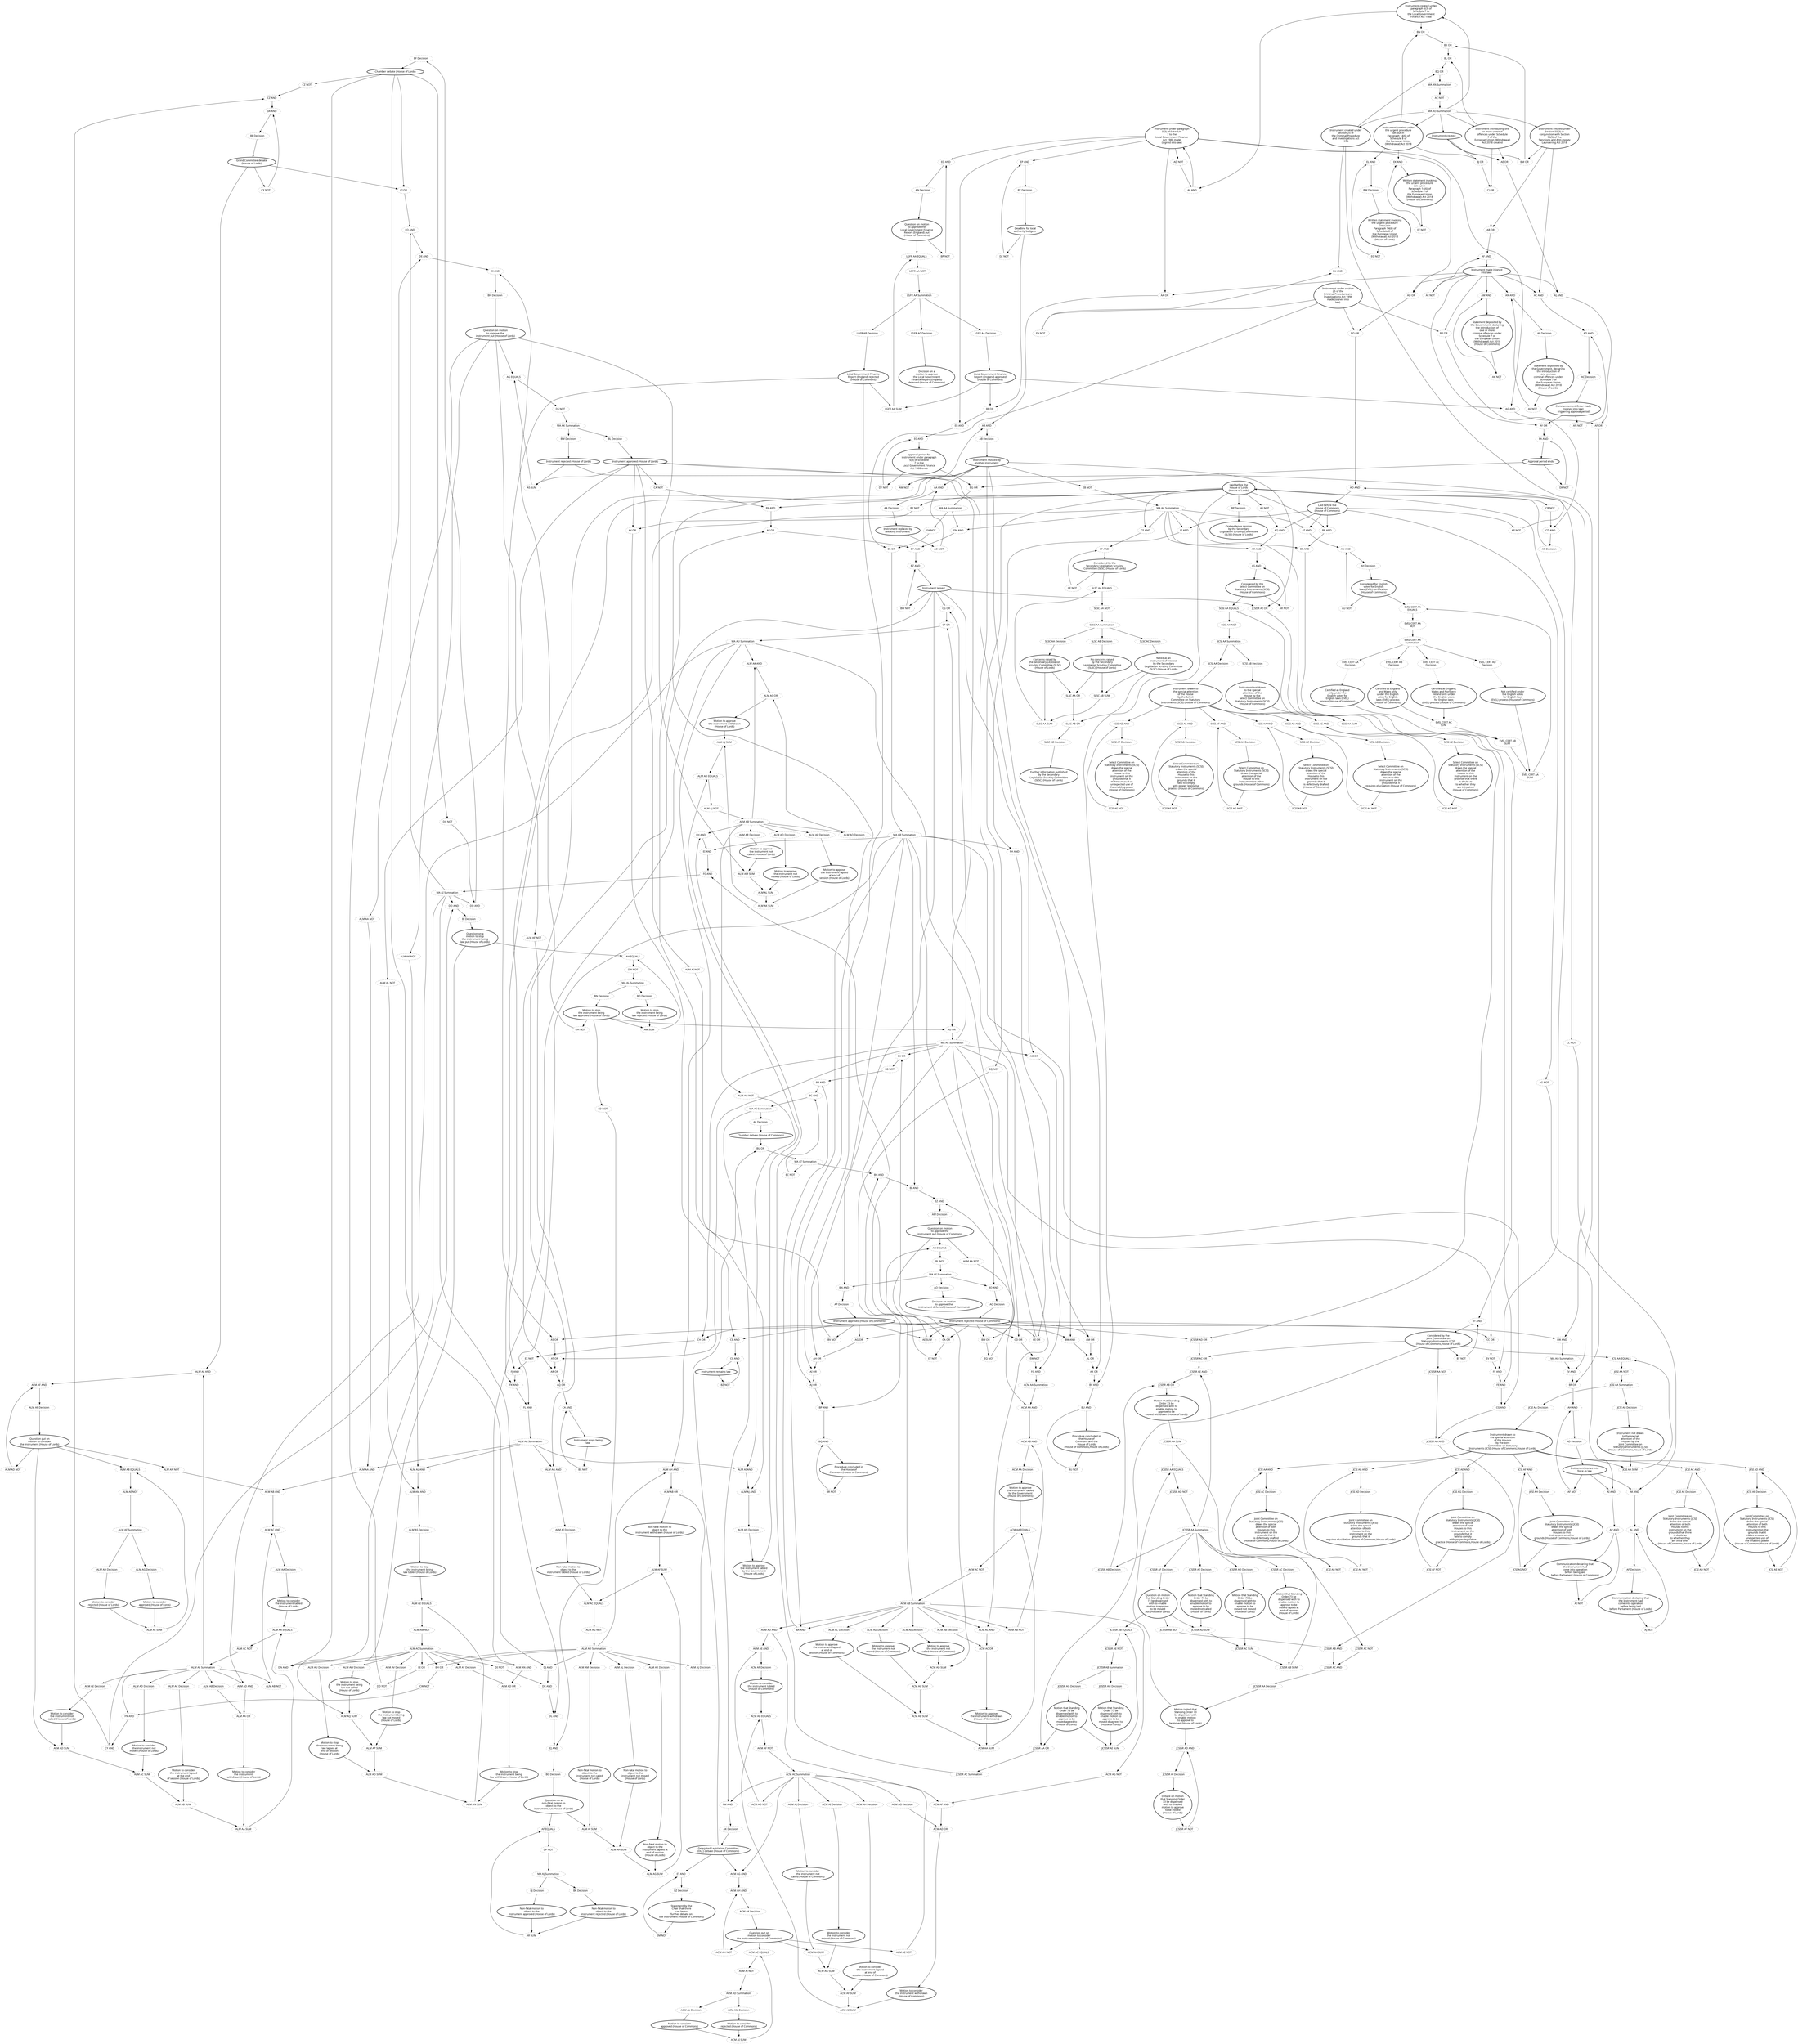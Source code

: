 digraph{graph[fontname="calibri"];node[fontname="calibri"];edge[fontname="calibri"];edge [style=solid, color=black];"512"->"2"[label=""];edge[style=solid, color=black];edge [style=solid, color=black];"327"->"4"[label=""];edge[style=solid, color=black];edge [style=solid, color=black];"359"->"8"[label=""];edge[style=solid, color=black];edge [style=solid, color=black];"298"->"9"[label=""];edge[style=solid, color=black];edge [style=solid, color=black];"331"->"10"[label=""];edge[style=solid, color=black];edge [style=solid, color=black];"498"->"12"[label=""];edge[style=solid, color=black];edge [style=solid, color=black];"1466"->"14"[label=""];edge[style=solid, color=black];edge [style=solid, color=black];"296"->"15"[label=""];edge[style=solid, color=black];edge [style=solid, color=black];"371"->"19"[label=""];edge[style=solid, color=black];edge [style=solid, color=black];"511"->"21"[label=""];edge[style=solid, color=black];edge [style=solid, color=black];"492"->"23"[label=""];edge[style=solid, color=black];edge [style=solid, color=black];"493"->"26"[label=""];edge[style=solid, color=black];edge [style=solid, color=black];"3355"->"28"[label=""];edge[style=solid, color=black];edge [style=solid, color=black];"3432"->"29"[label=""];edge[style=solid, color=black];edge [style=solid, color=black];"3379"->"32"[label=""];edge[style=solid, color=black];edge [style=solid, color=black];"3443"->"33"[label=""];edge[style=solid, color=black];edge [style=solid, color=black];"324"->"34"[label=""];edge[style=solid, color=black];edge [style=solid, color=black];"3354"->"36"[label=""];edge[style=solid, color=black];edge [style=solid, color=black];"491"->"38"[label=""];edge[style=solid, color=black];edge [style=solid, color=black];"518"->"39"[label=""];edge[style=solid, color=black];edge [style=solid, color=black];"496"->"40"[label=""];edge[style=solid, color=black];edge [style=solid, color=black];"514"->"42"[label=""];edge[style=solid, color=black];edge [style=solid, color=black];"513"->"43"[label=""];edge[style=solid, color=black];edge [style=solid, color=black];"366"->"44"[label=""];edge[style=solid, color=black];edge [style=solid, color=black];"3384"->"50"[label=""];edge[style=solid, color=black];edge [style=solid, color=black];"582"->"53"[label=""];edge[style=solid, color=black];edge [style=solid, color=black];"516"->"60"[label=""];edge[style=solid, color=black];edge [style=solid, color=black];"517"->"61"[label=""];edge[style=solid, color=black];edge [style=dotted, color=black];"657"->"68"[label=""];edge[style=solid, color=black];edge [style=solid, color=black];"616"->"69"[label=""];edge[style=solid, color=black];edge [style=solid, color=black];"617"->"70"[label=""];edge[style=solid, color=black];edge [style=solid, color=black];"607"->"72"[label=""];edge[style=solid, color=black];edge [style=dotted, color=black];"658"->"74"[label=""];edge[style=solid, color=black];edge [style=dotted, color=black];"659"->"75"[label=""];edge[style=solid, color=black];edge [style=solid, color=black];"519"->"78"[label=""];edge[style=solid, color=black];edge [style=solid, color=black];"625"->"79"[label=""];edge[style=solid, color=black];edge [style=solid, color=black];"606"->"84"[label=""];edge[style=solid, color=black];edge [style=solid, color=black];"368"->"86"[label=""];edge[style=solid, color=black];edge [style=solid, color=black];"624"->"92"[label=""];edge[style=solid, color=black];edge [style=dotted, color=black];"660"->"94"[label=""];edge[style=solid, color=black];edge [style=solid, color=black];"497"->"96"[label=""];edge[style=solid, color=black];edge [style=solid, color=black];"495"->"100"[label=""];edge[style=solid, color=black];edge [style=solid, color=black];"356"->"110"[label=""];edge[style=solid, color=black];edge [style=solid, color=black];"360"->"111"[label=""];edge[style=solid, color=black];edge [style=solid, color=black];"608"->"143"[label=""];edge[style=solid, color=black];edge [style=solid, color=black];"3382"->"188"[label=""];edge[style=solid, color=black];edge [style=solid, color=black];"299"->"200"[label=""];edge[style=solid, color=black];edge [style=solid, color=black];"320"->"201"[label=""];edge[style=solid, color=black];edge [style=solid, color=black];"3445"->"213"[label=""];edge[style=solid, color=black];edge [style=solid, color=black];"3386"->"214"[label=""];edge[style=solid, color=black];edge [style=solid, color=black];"3381"->"215"[label=""];edge[style=solid, color=black];edge [style=solid, color=black];"609"->"224"[label=""];edge[style=solid, color=black];edge [style=solid, color=black];"293"->"230"[label=""];edge[style=solid, color=black];edge [style=solid, color=black];"281"->"231"[label=""];edge[style=solid, color=black];edge [style=solid, color=black];"365"->"232"[label=""];edge[style=solid, color=black];edge [style=solid, color=black];"1466"->"233"[label=""];edge[style=solid, color=black];edge [style=solid, color=black];"323"->"234"[label=""];edge[style=solid, color=black];edge [style=solid, color=black];"309"->"235"[label=""];edge[style=solid, color=black];edge [style=solid, color=black];"1466"->"236"[label=""];edge[style=solid, color=black];edge [style=solid, color=black];"294"->"238"[label=""];edge[style=solid, color=black];edge [style=solid, color=black];"1466"->"239"[label=""];edge[style=solid, color=black];edge [style=solid, color=black];"288"->"240"[label=""];edge[style=solid, color=black];edge [style=solid, color=black];"584"->"242"[label=""];edge[style=solid, color=black];edge [style=solid, color=black];"531"->"243"[label=""];edge[style=solid, color=black];edge [style=solid, color=black];"670"->"244"[label=""];edge[style=solid, color=black];edge [style=solid, color=black];"494"->"251"[label=""];edge[style=solid, color=black];edge [style=solid, color=black];"671"->"252"[label=""];edge[style=solid, color=black];edge [style=solid, color=black];"538"->"281"[label=""];edge[style=solid, color=black];edge [style=solid, color=black];"1465"->"282"[label=""];edge[style=solid, color=black];edge [style=solid, color=black];"236"->"283"[label=""];edge[style=solid, color=black];edge [style=solid, color=black];"15"->"283"[label=""];edge[style=solid, color=black];edge [style=solid, color=black];"240"->"284"[label=""];edge[style=solid, color=black];edge [style=solid, color=black];"15"->"285"[label=""];edge[style=solid, color=black];edge [style=solid, color=black];"240"->"285"[label=""];edge[style=solid, color=black];edge [style=solid, color=black];"3493"->"286"[label=""];edge[style=solid, color=black];edge [style=solid, color=black];"236"->"286"[label=""];edge[style=solid, color=black];edge [style=solid, color=black];"283"->"287"[label=""];edge[style=solid, color=black];edge [style=solid, color=black];"325"->"287"[label=""];edge[style=solid, color=black];edge [style=solid, color=black];"239"->"288"[label=""];edge[style=solid, color=black];edge [style=solid, color=black];"284"->"288"[label=""];edge[style=solid, color=black];edge [style=solid, color=black];"15"->"289"[label=""];edge[style=solid, color=black];edge [style=solid, color=black];"15"->"291"[label=""];edge[style=solid, color=black];edge [style=solid, color=black];"240"->"291"[label=""];edge[style=solid, color=black];edge [style=solid, color=black];"9"->"292"[label=""];edge[style=solid, color=black];edge [style=solid, color=black];"540"->"293"[label=""];edge[style=solid, color=black];edge [style=solid, color=black];"287"->"294"[label=""];edge[style=solid, color=black];edge [style=solid, color=black];"14"->"295"[label=""];edge[style=solid, color=black];edge [style=solid, color=black];"233"->"295"[label=""];edge[style=solid, color=black];edge [style=solid, color=black];"286"->"296"[label=""];edge[style=solid, color=black];edge [style=solid, color=black];"289"->"296"[label=""];edge[style=solid, color=black];edge [style=solid, color=black];"4"->"297"[label=""];edge[style=solid, color=black];edge [style=solid, color=black];"305"->"298"[label=""];edge[style=solid, color=black];edge [style=solid, color=black];"307"->"299"[label=""];edge[style=solid, color=black];edge [style=solid, color=black];"306"->"299"[label=""];edge[style=solid, color=black];edge [style=solid, color=black];"240"->"300"[label=""];edge[style=solid, color=black];edge [style=solid, color=black];"244"->"300"[label=""];edge[style=solid, color=black];edge [style=solid, color=black];"310"->"302"[label=""];edge[style=solid, color=black];edge [style=solid, color=black];"300"->"302"[label=""];edge[style=solid, color=black];edge [style=solid, color=black];"40"->"303"[label=""];edge[style=solid, color=black];edge [style=solid, color=black];"96"->"303"[label=""];edge[style=solid, color=black];edge [style=solid, color=black];"303"->"304"[label=""];edge[style=solid, color=black];edge [style=solid, color=black];"232"->"304"[label=""];edge[style=solid, color=black];edge [style=solid, color=black];"3125"->"305"[label=""];edge[style=solid, color=black];edge [style=solid, color=black];"292"->"305"[label=""];edge[style=solid, color=black];edge [style=solid, color=black];"200"->"306"[label=""];edge[style=solid, color=black];edge [style=solid, color=black];"297"->"307"[label=""];edge[style=solid, color=black];edge [style=solid, color=black];"9"->"307"[label=""];edge[style=solid, color=black];edge [style=solid, color=black];"201"->"308"[label=""];edge[style=solid, color=black];edge [style=solid, color=black];"326"->"309"[label=""];edge[style=solid, color=black];edge [style=solid, color=black];"295"->"310"[label=""];edge[style=solid, color=black];edge [style=solid, color=black];"15"->"310"[label=""];edge[style=solid, color=black];edge [style=solid, color=black];"234"->"311"[label=""];edge[style=solid, color=black];edge [style=solid, color=black];"304"->"312"[label=""];edge[style=solid, color=black];edge [style=solid, color=black];"252"->"312"[label=""];edge[style=solid, color=black];edge [style=solid, color=black];"312"->"313"[label=""];edge[style=solid, color=black];edge [style=solid, color=black];"230"->"313"[label=""];edge[style=solid, color=black];edge [style=solid, color=black];"456"->"314"[label=""];edge[style=solid, color=black];edge [style=solid, color=black];"9"->"314"[label=""];edge[style=solid, color=black];edge [style=solid, color=black];"314"->"315"[label=""];edge[style=solid, color=black];edge [style=solid, color=black];"308"->"315"[label=""];edge[style=solid, color=black];edge [style=solid, color=black];"235"->"316"[label=""];edge[style=solid, color=black];edge [style=solid, color=black];"230"->"317"[label=""];edge[style=solid, color=black];edge [style=solid, color=black];"318"->"317"[label=""];edge[style=solid, color=black];edge [style=solid, color=black];"362"->"318"[label=""];edge[style=solid, color=black];edge [style=solid, color=black];"322"->"318"[label=""];edge[style=solid, color=black];edge [style=solid, color=black];"230"->"319"[label=""];edge[style=solid, color=black];edge [style=solid, color=black];"315"->"320"[label=""];edge[style=solid, color=black];edge [style=solid, color=black];"96"->"322"[label=""];edge[style=solid, color=black];edge [style=solid, color=black];"418"->"322"[label=""];edge[style=solid, color=black];edge [style=solid, color=black];"15"->"323"[label=""];edge[style=solid, color=black];edge [style=solid, color=black];"311"->"323"[label=""];edge[style=solid, color=black];edge [style=solid, color=black];"333"->"324"[label=""];edge[style=solid, color=black];edge [style=solid, color=black];"238"->"325"[label=""];edge[style=solid, color=black];edge [style=solid, color=black];"15"->"326"[label=""];edge[style=solid, color=black];edge [style=solid, color=black];"316"->"326"[label=""];edge[style=solid, color=black];edge [style=solid, color=black];"3124"->"327"[label=""];edge[style=solid, color=black];edge [style=solid, color=black];"405"->"327"[label=""];edge[style=solid, color=black];edge [style=solid, color=black];"231"->"328"[label=""];edge[style=solid, color=black];edge [style=solid, color=black];"4"->"329"[label=""];edge[style=solid, color=black];edge [style=solid, color=black];"408"->"329"[label=""];edge[style=solid, color=black];edge [style=solid, color=black];"329"->"330"[label=""];edge[style=solid, color=black];edge [style=solid, color=black];"1152"->"330"[label=""];edge[style=solid, color=black];edge [style=solid, color=black];"330"->"331"[label=""];edge[style=solid, color=black];edge [style=solid, color=black];"407"->"331"[label=""];edge[style=solid, color=black];edge [style=solid, color=black];"4"->"332"[label=""];edge[style=solid, color=black];edge [style=solid, color=black];"1152"->"332"[label=""];edge[style=solid, color=black];edge [style=solid, color=black];"332"->"333"[label=""];edge[style=solid, color=black];edge [style=solid, color=black];"410"->"333"[label=""];edge[style=solid, color=black];edge [style=solid, color=black];"3471"->"339"[label=""];edge[style=solid, color=black];edge [style=solid, color=black];"1151"->"339"[label=""];edge[style=solid, color=black];edge [style=solid, color=black];"339"->"340"[label=""];edge[style=solid, color=black];edge [style=solid, color=black];"429"->"340"[label=""];edge[style=solid, color=black];edge [style=solid, color=black];"340"->"341"[label=""];edge[style=solid, color=black];edge [style=solid, color=black];"430"->"341"[label=""];edge[style=solid, color=black];edge [style=solid, color=black];"3300"->"347"[label=""];edge[style=solid, color=black];edge [style=solid, color=black];"3471"->"347"[label=""];edge[style=solid, color=black];edge [style=solid, color=black];"347"->"348"[label=""];edge[style=solid, color=black];edge [style=solid, color=black];"1151"->"348"[label=""];edge[style=solid, color=black];edge [style=solid, color=black];"1154"->"353"[label=""];edge[style=solid, color=black];edge [style=solid, color=black];"1151"->"353"[label=""];edge[style=solid, color=black];edge [style=solid, color=black];"1154"->"354"[label=""];edge[style=solid, color=black];edge [style=solid, color=black];"1151"->"354"[label=""];edge[style=solid, color=black];edge [style=solid, color=black];"313"->"355"[label=""];edge[style=solid, color=black];edge [style=solid, color=black];"444"->"355"[label=""];edge[style=solid, color=black];edge [style=solid, color=black];"355"->"356"[label=""];edge[style=solid, color=black];edge [style=solid, color=black];"445"->"356"[label=""];edge[style=solid, color=black];edge [style=solid, color=black];"4"->"357"[label=""];edge[style=solid, color=black];edge [style=solid, color=black];"12"->"357"[label=""];edge[style=solid, color=black];edge [style=solid, color=black];"357"->"358"[label=""];edge[style=solid, color=black];edge [style=solid, color=black];"1152"->"358"[label=""];edge[style=solid, color=black];edge [style=solid, color=black];"358"->"359"[label=""];edge[style=solid, color=black];edge [style=solid, color=black];"447"->"359"[label=""];edge[style=solid, color=black];edge [style=solid, color=black];"448"->"360"[label=""];edge[style=solid, color=black];edge [style=solid, color=black];"361"->"360"[label=""];edge[style=solid, color=black];edge [style=solid, color=black];"12"->"361"[label=""];edge[style=solid, color=black];edge [style=solid, color=black];"317"->"361"[label=""];edge[style=solid, color=black];edge [style=solid, color=black];"40"->"362"[label=""];edge[style=solid, color=black];edge [style=solid, color=black];"39"->"362"[label=""];edge[style=solid, color=black];edge [style=solid, color=black];"12"->"363"[label=""];edge[style=solid, color=black];edge [style=solid, color=black];"454"->"363"[label=""];edge[style=solid, color=black];edge [style=solid, color=black];"1097"->"364"[label=""];edge[style=solid, color=black];edge [style=solid, color=black];"419"->"364"[label=""];edge[style=solid, color=black];edge [style=solid, color=black];"450"->"365"[label=""];edge[style=solid, color=black];edge [style=solid, color=black];"364"->"365"[label=""];edge[style=solid, color=black];edge [style=solid, color=black];"451"->"366"[label=""];edge[style=solid, color=black];edge [style=solid, color=black];"420"->"366"[label=""];edge[style=solid, color=black];edge [style=solid, color=black];"40"->"367"[label=""];edge[style=solid, color=black];edge [style=solid, color=black];"425"->"367"[label=""];edge[style=solid, color=black];edge [style=solid, color=black];"453"->"368"[label=""];edge[style=solid, color=black];edge [style=solid, color=black];"367"->"368"[label=""];edge[style=solid, color=black];edge [style=solid, color=black];"3133"->"369"[label=""];edge[style=solid, color=black];edge [style=solid, color=black];"455"->"369"[label=""];edge[style=solid, color=black];edge [style=solid, color=black];"12"->"370"[label=""];edge[style=solid, color=black];edge [style=solid, color=black];"1152"->"370"[label=""];edge[style=solid, color=black];edge [style=solid, color=black];"370"->"371"[label=""];edge[style=solid, color=black];edge [style=solid, color=black];"458"->"371"[label=""];edge[style=solid, color=black];edge [style=solid, color=black];"3323"->"372"[label=""];edge[style=solid, color=black];edge [style=solid, color=black];"1151"->"372"[label=""];edge[style=solid, color=black];edge [style=solid, color=black];"1158"->"390"[label=""];edge[style=solid, color=black];edge [style=solid, color=black];"3481"->"390"[label=""];edge[style=solid, color=black];edge [style=solid, color=black];"479"->"391"[label=""];edge[style=solid, color=black];edge [style=solid, color=black];"390"->"391"[label=""];edge[style=solid, color=black];edge [style=solid, color=black];"391"->"392"[label=""];edge[style=solid, color=black];edge [style=solid, color=black];"478"->"392"[label=""];edge[style=solid, color=black];edge [style=solid, color=black];"1158"->"395"[label=""];edge[style=solid, color=black];edge [style=solid, color=black];"482"->"395"[label=""];edge[style=solid, color=black];edge [style=solid, color=black];"3490"->"396"[label=""];edge[style=solid, color=black];edge [style=solid, color=black];"541"->"396"[label=""];edge[style=solid, color=black];edge [style=solid, color=black];"396"->"400"[label=""];edge[style=solid, color=black];edge [style=solid, color=black];"486"->"400"[label=""];edge[style=solid, color=black];edge [style=solid, color=black];"2"->"401"[label=""];edge[style=solid, color=black];edge [style=solid, color=black];"3419"->"401"[label=""];edge[style=solid, color=black];edge [style=solid, color=black];"487"->"402"[label=""];edge[style=solid, color=black];edge [style=solid, color=black];"401"->"402"[label=""];edge[style=solid, color=black];edge [style=solid, color=black];"4"->"405"[label=""];edge[style=solid, color=black];edge [style=solid, color=black];"10"->"407"[label=""];edge[style=solid, color=black];edge [style=solid, color=black];"12"->"408"[label=""];edge[style=solid, color=black];edge [style=solid, color=black];"34"->"410"[label=""];edge[style=solid, color=black];edge [style=solid, color=black];"232"->"418"[label=""];edge[style=solid, color=black];edge [style=solid, color=black];"3301"->"418"[label=""];edge[style=solid, color=black];edge [style=solid, color=black];"449"->"419"[label=""];edge[style=solid, color=black];edge [style=solid, color=black];"363"->"419"[label=""];edge[style=solid, color=black];edge [style=solid, color=black];"232"->"420"[label=""];edge[style=solid, color=black];edge [style=solid, color=black];"421"->"420"[label=""];edge[style=solid, color=black];edge [style=solid, color=black];"230"->"421"[label=""];edge[style=solid, color=black];edge [style=solid, color=black];"423"->"421"[label=""];edge[style=solid, color=black];edge [style=solid, color=black];"252"->"422"[label=""];edge[style=solid, color=black];edge [style=solid, color=black];"96"->"422"[label=""];edge[style=solid, color=black];edge [style=solid, color=black];"422"->"423"[label=""];edge[style=solid, color=black];edge [style=solid, color=black];"3301"->"423"[label=""];edge[style=solid, color=black];edge [style=solid, color=black];"1515"->"424"[label=""];edge[style=solid, color=black];edge [style=solid, color=black];"78"->"424"[label=""];edge[style=solid, color=black];edge [style=solid, color=black];"452"->"425"[label=""];edge[style=solid, color=black];edge [style=solid, color=black];"39"->"425"[label=""];edge[style=solid, color=black];edge [style=solid, color=black];"238"->"428"[label=""];edge[style=solid, color=black];edge [style=solid, color=black];"15"->"428"[label=""];edge[style=solid, color=black];edge [style=solid, color=black];"3302"->"429"[label=""];edge[style=solid, color=black];edge [style=solid, color=black];"3300"->"430"[label=""];edge[style=solid, color=black];edge [style=solid, color=black];"1045"->"439"[label=""];edge[style=solid, color=black];edge [style=solid, color=black];"251"->"443"[label=""];edge[style=solid, color=black];edge [style=solid, color=black];"12"->"444"[label=""];edge[style=solid, color=black];edge [style=solid, color=black];"110"->"445"[label=""];edge[style=solid, color=black];edge [style=solid, color=black];"8"->"447"[label=""];edge[style=solid, color=black];edge [style=solid, color=black];"111"->"448"[label=""];edge[style=solid, color=black];edge [style=solid, color=black];"40"->"449"[label=""];edge[style=solid, color=black];edge [style=solid, color=black];"232"->"450"[label=""];edge[style=solid, color=black];edge [style=solid, color=black];"44"->"451"[label=""];edge[style=solid, color=black];edge [style=solid, color=black];"12"->"452"[label=""];edge[style=solid, color=black];edge [style=solid, color=black];"86"->"453"[label=""];edge[style=solid, color=black];edge [style=solid, color=black];"39"->"454"[label=""];edge[style=solid, color=black];edge [style=solid, color=black];"12"->"455"[label=""];edge[style=solid, color=black];edge [style=solid, color=black];"12"->"456"[label=""];edge[style=solid, color=black];edge [style=solid, color=black];"19"->"458"[label=""];edge[style=solid, color=black];edge [style=solid, color=black];"1159"->"476"[label=""];edge[style=solid, color=black];edge [style=solid, color=black];"21"->"478"[label=""];edge[style=solid, color=black];edge [style=solid, color=black];"2"->"479"[label=""];edge[style=solid, color=black];edge [style=solid, color=black];"2"->"482"[label=""];edge[style=solid, color=black];edge [style=solid, color=black];"1515"->"486"[label=""];edge[style=solid, color=black];edge [style=solid, color=black];"3418"->"487"[label=""];edge[style=solid, color=black];edge [style=solid, color=black];"3480"->"491"[label=""];edge[style=solid, color=black];edge [style=solid, color=black];"3299"->"492"[label=""];edge[style=solid, color=black];edge [style=solid, color=black];"3304"->"493"[label=""];edge[style=solid, color=black];edge [style=solid, color=black];"586"->"494"[label=""];edge[style=solid, color=black];edge [style=solid, color=black];"1154"->"495"[label=""];edge[style=solid, color=black];edge [style=solid, color=black];"353"->"496"[label=""];edge[style=solid, color=black];edge [style=solid, color=black];"354"->"497"[label=""];edge[style=solid, color=black];edge [style=solid, color=black];"369"->"498"[label=""];edge[style=solid, color=black];edge [style=solid, color=black];"392"->"511"[label=""];edge[style=solid, color=black];edge [style=solid, color=black];"395"->"512"[label=""];edge[style=solid, color=black];edge [style=solid, color=black];"677"->"513"[label=""];edge[style=solid, color=black];edge [style=solid, color=black];"400"->"514"[label=""];edge[style=solid, color=black];edge [style=solid, color=black];"570"->"515"[label=""];edge[style=solid, color=black];edge [style=solid, color=black];"1161"->"516"[label=""];edge[style=solid, color=black];edge [style=solid, color=black];"1161"->"517"[label=""];edge[style=solid, color=black];edge [style=solid, color=black];"1162"->"518"[label=""];edge[style=solid, color=black];edge [style=solid, color=black];"1162"->"519"[label=""];edge[style=solid, color=black];edge [style=solid, color=black];"1163"->"520"[label=""];edge[style=solid, color=black];edge [style=solid, color=black];"1163"->"521"[label=""];edge[style=solid, color=black];edge [style=solid, color=black];"12"->"522"[label=""];edge[style=solid, color=black];edge [style=solid, color=black];"1096"->"529"[label=""];edge[style=solid, color=black];edge [style=solid, color=black];"1449"->"531"[label=""];edge[style=solid, color=black];edge [style=solid, color=black];"2860"->"532"[label=""];edge[style=solid, color=black];edge [style=solid, color=black];"230"->"538"[label=""];edge[style=solid, color=black];edge [style=solid, color=black];"328"->"538"[label=""];edge[style=solid, color=black];edge [style=solid, color=black];"285"->"540"[label=""];edge[style=solid, color=black];edge [style=solid, color=black];"319"->"540"[label=""];edge[style=solid, color=black];edge [style=solid, color=black];"1160"->"541"[label=""];edge[style=solid, color=black];edge [style=solid, color=black];"1158"->"543"[label=""];edge[style=solid, color=black];edge [style=solid, color=black];"402"->"543"[label=""];edge[style=solid, color=black];edge [style=solid, color=black];"1049"->"556"[label=""];edge[style=solid, color=black];edge [style=solid, color=black];"1050"->"559"[label=""];edge[style=solid, color=black];edge [style=solid, color=black];"1051"->"563"[label=""];edge[style=solid, color=black];edge [style=solid, color=black];"53"->"564"[label=""];edge[style=solid, color=black];edge [style=solid, color=black];"242"->"565"[label=""];edge[style=solid, color=black];edge [style=solid, color=black];"2"->"569"[label=""];edge[style=solid, color=black];edge [style=solid, color=black];"3418"->"569"[label=""];edge[style=solid, color=black];edge [style=solid, color=black];"1158"->"570"[label=""];edge[style=solid, color=black];edge [style=solid, color=black];"569"->"570"[label=""];edge[style=solid, color=black];edge [style=solid, color=black];"428"->"582"[label=""];edge[style=solid, color=black];edge [style=solid, color=black];"564"->"582"[label=""];edge[style=solid, color=black];edge [style=solid, color=black];"240"->"583"[label=""];edge[style=solid, color=black];edge [style=solid, color=black];"681"->"583"[label=""];edge[style=solid, color=black];edge [style=solid, color=black];"583"->"584"[label=""];edge[style=solid, color=black];edge [style=solid, color=black];"565"->"584"[label=""];edge[style=solid, color=black];edge [style=solid, color=black];"3483"->"585"[label=""];edge[style=solid, color=black];edge [style=solid, color=black];"3485"->"585"[label=""];edge[style=solid, color=black];edge [style=solid, color=black];"240"->"586"[label=""];edge[style=solid, color=black];edge [style=solid, color=black];"443"->"586"[label=""];edge[style=solid, color=black];edge [style=solid, color=black];"243"->"587"[label=""];edge[style=solid, color=black];edge [style=solid, color=black];"1150"->"591"[label=""];edge[style=solid, color=black];edge [style=solid, color=black];"72"->"598"[label=""];edge[style=solid, color=black];edge [style=solid, color=black];"84"->"598"[label=""];edge[style=solid, color=black];edge [style=solid, color=black];"598"->"599"[label=""];edge[style=solid, color=black];edge [style=solid, color=black];"143"->"599"[label=""];edge[style=solid, color=black];edge [style=solid, color=black];"3113"->"600"[label=""];edge[style=solid, color=black];edge [style=solid, color=black];"3112"->"606"[label=""];edge[style=solid, color=black];edge [style=solid, color=black];"3112"->"607"[label=""];edge[style=solid, color=black];edge [style=solid, color=black];"3112"->"608"[label=""];edge[style=solid, color=black];edge [style=solid, color=black];"599"->"609"[label=""];edge[style=solid, color=black];edge [style=solid, color=black];"69"->"610"[label=""];edge[style=solid, color=black];edge [style=solid, color=black];"615"->"610"[label=""];edge[style=solid, color=black];edge [style=solid, color=black];"69"->"611"[label=""];edge[style=solid, color=black];edge [style=solid, color=black];"3150"->"611"[label=""];edge[style=solid, color=black];edge [style=solid, color=black];"3111"->"614"[label=""];edge[style=solid, color=black];edge [style=solid, color=black];"3155"->"615"[label=""];edge[style=solid, color=black];edge [style=solid, color=black];"3109"->"616"[label=""];edge[style=solid, color=black];edge [style=solid, color=black];"3109"->"617"[label=""];edge[style=solid, color=black];edge [style=solid, color=black];"92"->"618"[label=""];edge[style=solid, color=black];edge [style=solid, color=black];"623"->"618"[label=""];edge[style=solid, color=black];edge [style=solid, color=black];"92"->"619"[label=""];edge[style=solid, color=black];edge [style=solid, color=black];"3171"->"619"[label=""];edge[style=solid, color=black];edge [style=solid, color=black];"3108"->"622"[label=""];edge[style=solid, color=black];edge [style=solid, color=black];"3161"->"623"[label=""];edge[style=solid, color=black];edge [style=solid, color=black];"3106"->"624"[label=""];edge[style=solid, color=black];edge [style=solid, color=black];"3106"->"625"[label=""];edge[style=solid, color=black];edge [style=solid, color=black];"3081"->"642"[label=""];edge[style=solid, color=black];edge [style=solid, color=black];"3085"->"657"[label=""];edge[style=solid, color=black];edge [style=solid, color=black];"3085"->"658"[label=""];edge[style=solid, color=black];edge [style=solid, color=black];"3085"->"659"[label=""];edge[style=solid, color=black];edge [style=solid, color=black];"3085"->"660"[label=""];edge[style=solid, color=black];edge [style=solid, color=black];"2827"->"666"[label=""];edge[style=solid, color=black];edge [style=solid, color=black];"2829"->"670"[label=""];edge[style=solid, color=black];edge [style=solid, color=black];"2829"->"671"[label=""];edge[style=solid, color=black];edge [style=solid, color=black];"230"->"673"[label=""];edge[style=solid, color=black];edge [style=solid, color=black];"3262"->"675"[label=""];edge[style=solid, color=black];edge [style=solid, color=black];"3417"->"675"[label=""];edge[style=solid, color=black];edge [style=solid, color=black];"675"->"676"[label=""];edge[style=solid, color=black];edge [style=solid, color=black];"1151"->"676"[label=""];edge[style=solid, color=black];edge [style=solid, color=black];"543"->"677"[label=""];edge[style=solid, color=black];edge [style=solid, color=black];"1088"->"677"[label=""];edge[style=solid, color=black];edge [style=solid, color=black];"244"->"681"[label=""];edge[style=solid, color=black];edge [style=solid, color=black];"243"->"681"[label=""];edge[style=solid, color=black];edge [style=solid, color=black];"522"->"979"[label=""];edge[style=solid, color=black];edge [style=solid, color=black];"40"->"1017"[label=""];edge[style=solid, color=black];edge [style=solid, color=black];"96"->"1017"[label=""];edge[style=solid, color=black];edge [style=solid, color=black];"60"->"1030"[label=""];edge[style=solid, color=black];edge [style=solid, color=black];"61"->"1030"[label=""];edge[style=solid, color=black];edge [style=solid, color=black];"39"->"1031"[label=""];edge[style=solid, color=black];edge [style=solid, color=black];"78"->"1031"[label=""];edge[style=solid, color=black];edge [style=solid, color=black];"1515"->"1035"[label=""];edge[style=solid, color=black];edge [style=solid, color=black];"1514"->"1035"[label=""];edge[style=solid, color=black];edge [style=solid, color=black];"26"->"1045"[label=""];edge[style=solid, color=black];edge [style=solid, color=black];"1017"->"1045"[label=""];edge[style=solid, color=black];edge [style=solid, color=black];"43"->"1049"[label=""];edge[style=solid, color=black];edge [style=solid, color=black];"1030"->"1049"[label=""];edge[style=solid, color=black];edge [style=solid, color=black];"42"->"1050"[label=""];edge[style=solid, color=black];edge [style=solid, color=black];"1031"->"1050"[label=""];edge[style=solid, color=black];edge [style=solid, color=black];"1513"->"1051"[label=""];edge[style=solid, color=black];edge [style=solid, color=black];"1035"->"1051"[label=""];edge[style=solid, color=black];edge [style=solid, color=black];"1282"->"1085"[label=""];edge[style=solid, color=black];edge [style=solid, color=black];"1095"->"1085"[label=""];edge[style=solid, color=black];edge [style=solid, color=black];"1515"->"1088"[label=""];edge[style=solid, color=black];edge [style=solid, color=black];"1281"->"1095"[label=""];edge[style=solid, color=black];edge [style=solid, color=black];"1282"->"1096"[label=""];edge[style=solid, color=black];edge [style=solid, color=black];"1098"->"1096"[label=""];edge[style=solid, color=black];edge [style=solid, color=black];"1150"->"1097"[label=""];edge[style=solid, color=black];edge [style=solid, color=black];"1152"->"1097"[label=""];edge[style=solid, color=black];edge [style=solid, color=black];"1322"->"1098"[label=""];edge[style=solid, color=black];edge [style=solid, color=black];"3446"->"1135"[label=""];edge[style=solid, color=black];edge [style=solid, color=black];"3447"->"1136"[label=""];edge[style=solid, color=black];edge [style=solid, color=black];"3387"->"1139"[label=""];edge[style=solid, color=black];edge [style=solid, color=black];"3388"->"1140"[label=""];edge[style=solid, color=black];edge [style=solid, color=black];"3383"->"1142"[label=""];edge[style=solid, color=black];edge [style=solid, color=black];"53"->"1149"[label=""];edge[style=solid, color=black];edge [style=solid, color=black];"242"->"1149"[label=""];edge[style=solid, color=black];edge [style=solid, color=black];"1149"->"1150"[label=""];edge[style=solid, color=black];edge [style=solid, color=black];"3135"->"1151"[label=""];edge[style=solid, color=black];edge [style=solid, color=black];"673"->"1152"[label=""];edge[style=solid, color=black];edge [style=solid, color=black];"439"->"1154"[label=""];edge[style=solid, color=black];edge [style=solid, color=black];"3313"->"1158"[label=""];edge[style=solid, color=black];edge [style=solid, color=black];"3419"->"1159"[label=""];edge[style=solid, color=black];edge [style=solid, color=black];"3418"->"1159"[label=""];edge[style=solid, color=black];edge [style=solid, color=black];"3419"->"1160"[label=""];edge[style=solid, color=black];edge [style=solid, color=black];"3418"->"1160"[label=""];edge[style=solid, color=black];edge [style=solid, color=black];"556"->"1161"[label=""];edge[style=solid, color=black];edge [style=solid, color=black];"559"->"1162"[label=""];edge[style=solid, color=black];edge [style=solid, color=black];"563"->"1163"[label=""];edge[style=solid, color=black];edge [style=solid, color=black];"1085"->"1281"[label=""];edge[style=solid, color=black];edge [style=solid, color=black];"1466"->"1282"[label=""];edge[style=solid, color=black];edge [style=solid, color=black];"14"->"1284"[label=""];edge[style=solid, color=black];edge [style=solid, color=black];"1282"->"1284"[label=""];edge[style=solid, color=black];edge [style=solid, color=black];"529"->"1322"[label=""];edge[style=solid, color=black];edge [style=solid, color=black];"240"->"1449"[label=""];edge[style=solid, color=black];edge [style=solid, color=black];"587"->"1449"[label=""];edge[style=solid, color=black];edge [style=solid, color=black];"1464"->"1461"[label=""];edge[style=solid, color=black];edge [style=solid, color=black];"1463"->"1461"[label=""];edge[style=solid, color=black];edge [style=solid, color=black];"233"->"1462"[label=""];edge[style=solid, color=black];edge [style=solid, color=black];"1461"->"1462"[label=""];edge[style=solid, color=black];edge [style=solid, color=black];"14"->"1463"[label=""];edge[style=solid, color=black];edge [style=solid, color=black];"236"->"1463"[label=""];edge[style=solid, color=black];edge [style=solid, color=black];"1282"->"1464"[label=""];edge[style=solid, color=black];edge [style=solid, color=black];"239"->"1464"[label=""];edge[style=solid, color=black];edge [style=solid, color=black];"3126"->"1465"[label=""];edge[style=solid, color=black];edge [style=solid, color=black];"282"->"1466"[label=""];edge[style=solid, color=black];edge [style=solid, color=black];"2859"->"1497"[label=""];edge[style=solid, color=black];edge [style=solid, color=black];"3389"->"1508"[label=""];edge[style=solid, color=black];edge [style=solid, color=black];"3356"->"1509"[label=""];edge[style=solid, color=black];edge [style=solid, color=black];"3391"->"1510"[label=""];edge[style=solid, color=black];edge [style=solid, color=black];"3392"->"1511"[label=""];edge[style=solid, color=black];edge [style=solid, color=black];"3393"->"1512"[label=""];edge[style=solid, color=black];edge [style=solid, color=black];"515"->"1513"[label=""];edge[style=solid, color=black];edge [style=solid, color=black];"521"->"1514"[label=""];edge[style=solid, color=black];edge [style=solid, color=black];"520"->"1515"[label=""];edge[style=solid, color=black];edge [style=solid, color=black];"3132"->"1879"[label=""];edge[style=solid, color=black];edge [style=solid, color=black];"3244"->"2808"[label=""];edge[style=solid, color=black];edge [style=solid, color=black];"3317"->"2809"[label=""];edge[style=solid, color=black];edge [style=solid, color=black];"3246"->"2810"[label=""];edge[style=solid, color=black];edge [style=solid, color=black];"3247"->"2811"[label=""];edge[style=solid, color=black];edge [style=solid, color=black];"3248"->"2812"[label=""];edge[style=solid, color=black];edge [style=solid, color=black];"3249"->"2813"[label=""];edge[style=solid, color=black];edge [style=solid, color=black];"3250"->"2814"[label=""];edge[style=solid, color=black];edge [style=solid, color=black];"3251"->"2815"[label=""];edge[style=solid, color=black];edge [style=solid, color=black];"251"->"2827"[label=""];edge[style=solid, color=black];edge [style=solid, color=black];"2828"->"2827"[label=""];edge[style=solid, color=black];edge [style=solid, color=black];"252"->"2828"[label=""];edge[style=solid, color=black];edge [style=solid, color=black];"244"->"2828"[label=""];edge[style=solid, color=black];edge [style=solid, color=black];"666"->"2829"[label=""];edge[style=solid, color=black];edge [style=solid, color=black];"2831"->"2830"[label=""];edge[style=solid, color=black];edge [style=solid, color=black];"2829"->"2831"[label=""];edge[style=solid, color=black];edge [style=solid, color=black];"3455"->"2856"[label=""];edge[style=solid, color=black];edge [style=solid, color=black];"3456"->"2857"[label=""];edge[style=solid, color=black];edge [style=solid, color=black];"3457"->"2858"[label=""];edge[style=solid, color=black];edge [style=dotted, color=black];"532"->"2859"[label=""];edge[style=solid, color=black];edge [style=solid, color=black];"38"->"2860"[label=""];edge[style=solid, color=black];edge [style=solid, color=black];"1497"->"2860"[label=""];edge[style=solid, color=black];edge [style=solid, color=black];"34"->"3081"[label=""];edge[style=solid, color=black];edge [style=solid, color=black];"3082"->"3081"[label=""];edge[style=solid, color=black];edge [style=solid, color=black];"94"->"3082"[label=""];edge[style=solid, color=black];edge [style=solid, color=black];"3083"->"3082"[label=""];edge[style=solid, color=black];edge [style=solid, color=black];"68"->"3083"[label=""];edge[style=solid, color=black];edge [style=solid, color=black];"3084"->"3083"[label=""];edge[style=solid, color=black];edge [style=solid, color=black];"74"->"3084"[label=""];edge[style=solid, color=black];edge [style=solid, color=black];"75"->"3084"[label=""];edge[style=solid, color=black];edge [style=solid, color=black];"642"->"3085"[label=""];edge[style=solid, color=black];edge [style=solid, color=black];"622"->"3106"[label=""];edge[style=solid, color=black];edge [style=solid, color=black];"92"->"3107"[label=""];edge[style=solid, color=black];edge [style=solid, color=black];"79"->"3107"[label=""];edge[style=solid, color=black];edge [style=solid, color=black];"8"->"3108"[label=""];edge[style=solid, color=black];edge [style=solid, color=black];"3107"->"3108"[label=""];edge[style=solid, color=black];edge [style=solid, color=black];"614"->"3109"[label=""];edge[style=solid, color=black];edge [style=solid, color=black];"69"->"3110"[label=""];edge[style=solid, color=black];edge [style=solid, color=black];"70"->"3110"[label=""];edge[style=solid, color=black];edge [style=solid, color=black];"10"->"3111"[label=""];edge[style=solid, color=black];edge [style=solid, color=black];"3110"->"3111"[label=""];edge[style=solid, color=black];edge [style=solid, color=black];"600"->"3112"[label=""];edge[style=solid, color=black];edge [style=solid, color=black];"19"->"3113"[label=""];edge[style=solid, color=black];edge [style=solid, color=black];"3114"->"3113"[label=""];edge[style=solid, color=black];edge [style=solid, color=black];"84"->"3114"[label=""];edge[style=solid, color=black];edge [style=solid, color=black];"3115"->"3114"[label=""];edge[style=solid, color=black];edge [style=solid, color=black];"72"->"3115"[label=""];edge[style=solid, color=black];edge [style=solid, color=black];"143"->"3115"[label=""];edge[style=solid, color=black];edge [style=solid, color=black];"291"->"3124"[label=""];edge[style=solid, color=black];edge [style=solid, color=black];"3132"->"3124"[label=""];edge[style=solid, color=black];edge [style=solid, color=black];"3128"->"3125"[label=""];edge[style=solid, color=black];edge [style=solid, color=black];"302"->"3125"[label=""];edge[style=solid, color=black];edge [style=solid, color=black];"1462"->"3126"[label=""];edge[style=solid, color=black];edge [style=solid, color=black];"3131"->"3126"[label=""];edge[style=solid, color=black];edge [style=solid, color=black];"3131"->"3127"[label=""];edge[style=solid, color=black];edge [style=solid, color=black];"1879"->"3127"[label=""];edge[style=solid, color=black];edge [style=solid, color=black];"3130"->"3128"[label=""];edge[style=solid, color=black];edge [style=solid, color=black];"3131"->"3128"[label=""];edge[style=solid, color=black];edge [style=solid, color=black];"39"->"3129"[label=""];edge[style=solid, color=black];edge [style=solid, color=black];"40"->"3129"[label=""];edge[style=solid, color=black];edge [style=solid, color=black];"3129"->"3130"[label=""];edge[style=solid, color=black];edge [style=solid, color=black];"1466"->"3131"[label=""];edge[style=solid, color=black];edge [style=solid, color=black];"3127"->"3132"[label=""];edge[style=solid, color=black];edge [style=solid, color=black];"15"->"3133"[label=""];edge[style=solid, color=black];edge [style=solid, color=black];"3132"->"3133"[label=""];edge[style=solid, color=black];edge [style=solid, color=black];"3132"->"3135"[label=""];edge[style=solid, color=black];edge [style=solid, color=black];"591"->"3135"[label=""];edge[style=solid, color=black];edge [style=solid, color=black];"69"->"3140"[label=""];edge[style=solid, color=black];edge [style=solid, color=black];"3151"->"3140"[label=""];edge[style=solid, color=black];edge [style=solid, color=black];"69"->"3141"[label=""];edge[style=solid, color=black];edge [style=solid, color=black];"3152"->"3141"[label=""];edge[style=solid, color=black];edge [style=solid, color=black];"69"->"3142"[label=""];edge[style=solid, color=black];edge [style=solid, color=black];"3153"->"3142"[label=""];edge[style=solid, color=black];edge [style=solid, color=black];"69"->"3143"[label=""];edge[style=solid, color=black];edge [style=solid, color=black];"3154"->"3143"[label=""];edge[style=solid, color=black];edge [style=solid, color=black];"610"->"3144"[label=""];edge[style=solid, color=black];edge [style=solid, color=black];"611"->"3145"[label=""];edge[style=solid, color=black];edge [style=solid, color=black];"3140"->"3146"[label=""];edge[style=solid, color=black];edge [style=solid, color=black];"3141"->"3147"[label=""];edge[style=solid, color=black];edge [style=solid, color=black];"3142"->"3148"[label=""];edge[style=solid, color=black];edge [style=solid, color=black];"3143"->"3149"[label=""];edge[style=solid, color=black];edge [style=solid, color=black];"3156"->"3150"[label=""];edge[style=solid, color=black];edge [style=solid, color=black];"3157"->"3151"[label=""];edge[style=solid, color=black];edge [style=solid, color=black];"3158"->"3152"[label=""];edge[style=solid, color=black];edge [style=solid, color=black];"3159"->"3153"[label=""];edge[style=solid, color=black];edge [style=solid, color=black];"3160"->"3154"[label=""];edge[style=solid, color=black];edge [style=solid, color=black];"3144"->"3155"[label=""];edge[style=solid, color=black];edge [style=solid, color=black];"3145"->"3156"[label=""];edge[style=solid, color=black];edge [style=solid, color=black];"3146"->"3157"[label=""];edge[style=solid, color=black];edge [style=solid, color=black];"3147"->"3158"[label=""];edge[style=solid, color=black];edge [style=solid, color=black];"3148"->"3159"[label=""];edge[style=solid, color=black];edge [style=solid, color=black];"3149"->"3160"[label=""];edge[style=solid, color=black];edge [style=solid, color=black];"3176"->"3161"[label=""];edge[style=solid, color=black];edge [style=solid, color=black];"3177"->"3162"[label=""];edge[style=solid, color=black];edge [style=solid, color=black];"3178"->"3163"[label=""];edge[style=solid, color=black];edge [style=solid, color=black];"3179"->"3164"[label=""];edge[style=solid, color=black];edge [style=solid, color=black];"3180"->"3165"[label=""];edge[style=solid, color=black];edge [style=solid, color=black];"3181"->"3166"[label=""];edge[style=solid, color=black];edge [style=solid, color=black];"92"->"3167"[label=""];edge[style=solid, color=black];edge [style=solid, color=black];"3172"->"3167"[label=""];edge[style=solid, color=black];edge [style=solid, color=black];"92"->"3168"[label=""];edge[style=solid, color=black];edge [style=solid, color=black];"3173"->"3168"[label=""];edge[style=solid, color=black];edge [style=solid, color=black];"92"->"3169"[label=""];edge[style=solid, color=black];edge [style=solid, color=black];"3174"->"3169"[label=""];edge[style=solid, color=black];edge [style=solid, color=black];"92"->"3170"[label=""];edge[style=solid, color=black];edge [style=solid, color=black];"3175"->"3170"[label=""];edge[style=solid, color=black];edge [style=solid, color=black];"3162"->"3171"[label=""];edge[style=solid, color=black];edge [style=solid, color=black];"3163"->"3172"[label=""];edge[style=solid, color=black];edge [style=solid, color=black];"3164"->"3173"[label=""];edge[style=solid, color=black];edge [style=solid, color=black];"3165"->"3174"[label=""];edge[style=solid, color=black];edge [style=solid, color=black];"3166"->"3175"[label=""];edge[style=solid, color=black];edge [style=solid, color=black];"618"->"3176"[label=""];edge[style=solid, color=black];edge [style=solid, color=black];"619"->"3177"[label=""];edge[style=solid, color=black];edge [style=solid, color=black];"3167"->"3178"[label=""];edge[style=solid, color=black];edge [style=solid, color=black];"3168"->"3179"[label=""];edge[style=solid, color=black];edge [style=solid, color=black];"3169"->"3180"[label=""];edge[style=solid, color=black];edge [style=solid, color=black];"3170"->"3181"[label=""];edge[style=solid, color=black];edge [style=solid, color=black];"3238"->"3233"[label=""];edge[style=solid, color=black];edge [style=solid, color=black];"372"->"3233"[label=""];edge[style=solid, color=black];edge [style=solid, color=black];"3233"->"3234"[label=""];edge[style=solid, color=black];edge [style=solid, color=black];"3239"->"3234"[label=""];edge[style=solid, color=black];edge [style=solid, color=black];"3234"->"3235"[label=""];edge[style=solid, color=black];edge [style=solid, color=black];"3240"->"3235"[label=""];edge[style=solid, color=black];edge [style=solid, color=black];"2808"->"3236"[label=""];edge[style=solid, color=black];edge [style=solid, color=black];"3243"->"3236"[label=""];edge[style=solid, color=black];edge [style=solid, color=black];"2814"->"3237"[label=""];edge[style=solid, color=black];edge [style=solid, color=black];"8"->"3237"[label=""];edge[style=solid, color=black];edge [style=solid, color=black];"8"->"3238"[label=""];edge[style=solid, color=black];edge [style=solid, color=black];"2813"->"3239"[label=""];edge[style=solid, color=black];edge [style=solid, color=black];"3260"->"3240"[label=""];edge[style=solid, color=black];edge [style=solid, color=black];"3258"->"3241"[label=""];edge[style=solid, color=black];edge [style=solid, color=black];"3259"->"3242"[label=""];edge[style=solid, color=black];edge [style=solid, color=black];"3263"->"3243"[label=""];edge[style=solid, color=black];edge [style=solid, color=black];"3235"->"3244"[label=""];edge[style=solid, color=black];edge [style=solid, color=black];"3260"->"3245"[label=""];edge[style=solid, color=black];edge [style=solid, color=black];"3260"->"3246"[label=""];edge[style=solid, color=black];edge [style=solid, color=black];"3260"->"3247"[label=""];edge[style=solid, color=black];edge [style=solid, color=black];"3260"->"3248"[label=""];edge[style=solid, color=black];edge [style=solid, color=black];"3260"->"3249"[label=""];edge[style=solid, color=black];edge [style=solid, color=black];"3261"->"3250"[label=""];edge[style=solid, color=black];edge [style=solid, color=black];"3261"->"3251"[label=""];edge[style=solid, color=black];edge [style=solid, color=black];"3236"->"3252"[label=""];edge[style=solid, color=black];edge [style=solid, color=black];"2809"->"3253"[label=""];edge[style=solid, color=black];edge [style=solid, color=black];"3254"->"3253"[label=""];edge[style=solid, color=black];edge [style=solid, color=black];"2810"->"3254"[label=""];edge[style=solid, color=black];edge [style=solid, color=black];"3255"->"3254"[label=""];edge[style=solid, color=black];edge [style=solid, color=black];"2811"->"3255"[label=""];edge[style=solid, color=black];edge [style=solid, color=black];"3256"->"3255"[label=""];edge[style=solid, color=black];edge [style=solid, color=black];"2812"->"3256"[label=""];edge[style=solid, color=black];edge [style=solid, color=black];"2813"->"3256"[label=""];edge[style=solid, color=black];edge [style=solid, color=black];"2814"->"3257"[label=""];edge[style=solid, color=black];edge [style=solid, color=black];"2815"->"3257"[label=""];edge[style=solid, color=black];edge [style=solid, color=black];"2808"->"3258"[label=""];edge[style=solid, color=black];edge [style=solid, color=black];"3253"->"3258"[label=""];edge[style=solid, color=black];edge [style=solid, color=black];"2813"->"3259"[label=""];edge[style=solid, color=black];edge [style=solid, color=black];"3257"->"3259"[label=""];edge[style=solid, color=black];edge [style=solid, color=black];"3241"->"3260"[label=""];edge[style=solid, color=black];edge [style=solid, color=black];"3242"->"3261"[label=""];edge[style=solid, color=black];edge [style=solid, color=black];"3237"->"3262"[label=""];edge[style=solid, color=black];edge [style=solid, color=black];"3252"->"3263"[label=""];edge[style=solid, color=black];edge [style=solid, color=black];"38"->"3298"[label=""];edge[style=solid, color=black];edge [style=solid, color=black];"23"->"3298"[label=""];edge[style=solid, color=black];edge [style=solid, color=black];"341"->"3299"[label=""];edge[style=solid, color=black];edge [style=solid, color=black];"3298"->"3300"[label=""];edge[style=solid, color=black];edge [style=solid, color=black];"424"->"3301"[label=""];edge[style=solid, color=black];edge [style=solid, color=black];"96"->"3302"[label=""];edge[style=solid, color=black];edge [style=solid, color=black];"3301"->"3302"[label=""];edge[style=solid, color=black];edge [style=solid, color=black];"3301"->"3303"[label=""];edge[style=solid, color=black];edge [style=solid, color=black];"96"->"3303"[label=""];edge[style=solid, color=black];edge [style=solid, color=black];"348"->"3304"[label=""];edge[style=solid, color=black];edge [style=solid, color=black];"3305"->"3304"[label=""];edge[style=solid, color=black];edge [style=solid, color=black];"3303"->"3305"[label=""];edge[style=solid, color=black];edge [style=solid, color=black];"96"->"3311"[label=""];edge[style=solid, color=black];edge [style=solid, color=black];"3301"->"3311"[label=""];edge[style=solid, color=black];edge [style=solid, color=black];"3311"->"3312"[label=""];edge[style=solid, color=black];edge [style=solid, color=black];"676"->"3313"[label=""];edge[style=solid, color=black];edge [style=solid, color=black];"3312"->"3313"[label=""];edge[style=solid, color=black];edge [style=solid, color=black];"3245"->"3317"[label=""];edge[style=solid, color=black];edge [style=solid, color=black];"3321"->"3317"[label=""];edge[style=solid, color=black];edge [style=solid, color=black];"8"->"3318"[label=""];edge[style=solid, color=black];edge [style=solid, color=black];"3319"->"3318"[label=""];edge[style=solid, color=black];edge [style=solid, color=black];"96"->"3319"[label=""];edge[style=solid, color=black];edge [style=solid, color=black];"3320"->"3319"[label=""];edge[style=solid, color=black];edge [style=solid, color=black];"230"->"3320"[label=""];edge[style=solid, color=black];edge [style=solid, color=black];"232"->"3320"[label=""];edge[style=solid, color=black];edge [style=solid, color=black];"3260"->"3321"[label=""];edge[style=solid, color=black];edge [style=solid, color=black];"3318"->"3321"[label=""];edge[style=solid, color=black];edge [style=solid, color=black];"3325"->"3322"[label=""];edge[style=solid, color=black];edge [style=solid, color=black];"1152"->"3323"[label=""];edge[style=solid, color=black];edge [style=solid, color=black];"3324"->"3323"[label=""];edge[style=solid, color=black];edge [style=solid, color=black];"12"->"3324"[label=""];edge[style=solid, color=black];edge [style=solid, color=black];"3322"->"3324"[label=""];edge[style=solid, color=black];edge [style=solid, color=black];"96"->"3325"[label=""];edge[style=solid, color=black];edge [style=solid, color=black];"3301"->"3325"[label=""];edge[style=solid, color=black];edge [style=solid, color=black];"3448"->"3326"[label=""];edge[style=solid, color=black];edge [style=solid, color=black];"3433"->"3327"[label=""];edge[style=solid, color=black];edge [style=solid, color=black];"3452"->"3328"[label=""];edge[style=solid, color=black];edge [style=solid, color=black];"3453"->"3329"[label=""];edge[style=solid, color=black];edge [style=solid, color=black];"3454"->"3330"[label=""];edge[style=solid, color=black];edge [style=solid, color=black];"3371"->"3331"[label=""];edge[style=solid, color=black];edge [style=solid, color=black];"3353"->"3332"[label=""];edge[style=solid, color=black];edge [style=solid, color=black];"3373"->"3333"[label=""];edge[style=solid, color=black];edge [style=solid, color=black];"3374"->"3334"[label=""];edge[style=solid, color=black];edge [style=solid, color=black];"3375"->"3335"[label=""];edge[style=solid, color=black];edge [style=solid, color=black];"3376"->"3336"[label=""];edge[style=solid, color=black];edge [style=solid, color=black];"3377"->"3337"[label=""];edge[style=solid, color=black];edge [style=solid, color=black];"3378"->"3338"[label=""];edge[style=solid, color=black];edge [style=solid, color=black];"3416"->"3339"[label=""];edge[style=solid, color=black];edge [style=solid, color=black];"3357"->"3339"[label=""];edge[style=solid, color=black];edge [style=solid, color=black];"3339"->"3340"[label=""];edge[style=solid, color=black];edge [style=solid, color=black];"3370"->"3340"[label=""];edge[style=solid, color=black];edge [style=solid, color=black];"3340"->"3341"[label=""];edge[style=solid, color=black];edge [style=solid, color=black];"3358"->"3341"[label=""];edge[style=solid, color=black];edge [style=solid, color=black];"3420"->"3342"[label=""];edge[style=solid, color=black];edge [style=solid, color=black];"3489"->"3342"[label=""];edge[style=solid, color=black];edge [style=solid, color=black];"3420"->"3343"[label=""];edge[style=solid, color=black];edge [style=solid, color=black];"21"->"3343"[label=""];edge[style=solid, color=black];edge [style=solid, color=black];"3343"->"3344"[label=""];edge[style=solid, color=black];edge [style=solid, color=black];"3360"->"3344"[label=""];edge[style=solid, color=black];edge [style=solid, color=black];"3416"->"3345"[label=""];edge[style=solid, color=black];edge [style=solid, color=black];"3362"->"3345"[label=""];edge[style=solid, color=black];edge [style=solid, color=black];"3419"->"3346"[label=""];edge[style=solid, color=black];edge [style=solid, color=black];"3489"->"3346"[label=""];edge[style=solid, color=black];edge [style=solid, color=black];"3416"->"3347"[label=""];edge[style=solid, color=black];edge [style=solid, color=black];"3364"->"3347"[label=""];edge[style=solid, color=black];edge [style=solid, color=black];"3347"->"3348"[label=""];edge[style=solid, color=black];edge [style=solid, color=black];"3365"->"3348"[label=""];edge[style=solid, color=black];edge [style=solid, color=black];"3417"->"3349"[label=""];edge[style=solid, color=black];edge [style=solid, color=black];"3489"->"3349"[label=""];edge[style=solid, color=black];edge [style=solid, color=black];"3367"->"3350"[label=""];edge[style=solid, color=black];edge [style=solid, color=black];"3416"->"3350"[label=""];edge[style=solid, color=black];edge [style=solid, color=black];"3350"->"3351"[label=""];edge[style=solid, color=black];edge [style=solid, color=black];"3368"->"3351"[label=""];edge[style=solid, color=black];edge [style=solid, color=black];"3489"->"3352"[label=""];edge[style=solid, color=black];edge [style=solid, color=black];"3418"->"3352"[label=""];edge[style=solid, color=black];edge [style=solid, color=black];"3342"->"3353"[label=""];edge[style=solid, color=black];edge [style=solid, color=black];"3372"->"3353"[label=""];edge[style=solid, color=black];edge [style=solid, color=black];"3346"->"3354"[label=""];edge[style=solid, color=black];edge [style=solid, color=black];"3380"->"3354"[label=""];edge[style=solid, color=black];edge [style=solid, color=black];"3349"->"3355"[label=""];edge[style=solid, color=black];edge [style=solid, color=black];"3385"->"3355"[label=""];edge[style=solid, color=black];edge [style=solid, color=black];"3352"->"3356"[label=""];edge[style=solid, color=black];edge [style=solid, color=black];"3390"->"3356"[label=""];edge[style=solid, color=black];edge [style=solid, color=black];"42"->"3357"[label=""];edge[style=solid, color=black];edge [style=solid, color=black];"3420"->"3358"[label=""];edge[style=solid, color=black];edge [style=solid, color=black];"3411"->"3359"[label=""];edge[style=solid, color=black];edge [style=solid, color=black];"3336"->"3360"[label=""];edge[style=solid, color=black];edge [style=solid, color=black];"3412"->"3361"[label=""];edge[style=solid, color=black];edge [style=solid, color=black];"42"->"3362"[label=""];edge[style=solid, color=black];edge [style=solid, color=black];"3413"->"3363"[label=""];edge[style=solid, color=black];edge [style=solid, color=black];"3417"->"3364"[label=""];edge[style=solid, color=black];edge [style=solid, color=black];"39"->"3365"[label=""];edge[style=solid, color=black];edge [style=solid, color=black];"3414"->"3366"[label=""];edge[style=solid, color=black];edge [style=solid, color=black];"42"->"3367"[label=""];edge[style=solid, color=black];edge [style=solid, color=black];"39"->"3368"[label=""];edge[style=solid, color=black];edge [style=solid, color=black];"3415"->"3369"[label=""];edge[style=solid, color=black];edge [style=solid, color=black];"3336"->"3370"[label=""];edge[style=solid, color=black];edge [style=solid, color=black];"3341"->"3371"[label=""];edge[style=solid, color=black];edge [style=solid, color=black];"3420"->"3372"[label=""];edge[style=solid, color=black];edge [style=solid, color=black];"3420"->"3373"[label=""];edge[style=solid, color=black];edge [style=solid, color=black];"3420"->"3374"[label=""];edge[style=solid, color=black];edge [style=solid, color=black];"3420"->"3375"[label=""];edge[style=solid, color=black];edge [style=solid, color=black];"3344"->"3376"[label=""];edge[style=solid, color=black];edge [style=solid, color=black];"3421"->"3377"[label=""];edge[style=solid, color=black];edge [style=solid, color=black];"3421"->"3378"[label=""];edge[style=solid, color=black];edge [style=solid, color=black];"3345"->"3379"[label=""];edge[style=solid, color=black];edge [style=solid, color=black];"3419"->"3380"[label=""];edge[style=solid, color=black];edge [style=solid, color=black];"3419"->"3381"[label=""];edge[style=solid, color=black];edge [style=solid, color=black];"3419"->"3382"[label=""];edge[style=solid, color=black];edge [style=solid, color=black];"3419"->"3383"[label=""];edge[style=solid, color=black];edge [style=solid, color=black];"3348"->"3384"[label=""];edge[style=solid, color=black];edge [style=solid, color=black];"3417"->"3385"[label=""];edge[style=solid, color=black];edge [style=solid, color=black];"3417"->"3386"[label=""];edge[style=solid, color=black];edge [style=solid, color=black];"3417"->"3387"[label=""];edge[style=solid, color=black];edge [style=solid, color=black];"3417"->"3388"[label=""];edge[style=solid, color=black];edge [style=solid, color=black];"3351"->"3389"[label=""];edge[style=solid, color=black];edge [style=solid, color=black];"3418"->"3390"[label=""];edge[style=solid, color=black];edge [style=solid, color=black];"3418"->"3391"[label=""];edge[style=solid, color=black];edge [style=solid, color=black];"3418"->"3392"[label=""];edge[style=solid, color=black];edge [style=solid, color=black];"3418"->"3393"[label=""];edge[style=solid, color=black];edge [style=solid, color=black];"3332"->"3394"[label=""];edge[style=solid, color=black];edge [style=solid, color=black];"3395"->"3394"[label=""];edge[style=solid, color=black];edge [style=solid, color=black];"3333"->"3395"[label=""];edge[style=solid, color=black];edge [style=solid, color=black];"3396"->"3395"[label=""];edge[style=solid, color=black];edge [style=solid, color=black];"3334"->"3396"[label=""];edge[style=solid, color=black];edge [style=solid, color=black];"3397"->"3396"[label=""];edge[style=solid, color=black];edge [style=solid, color=black];"3335"->"3397"[label=""];edge[style=solid, color=black];edge [style=solid, color=black];"3336"->"3397"[label=""];edge[style=solid, color=black];edge [style=solid, color=black];"3337"->"3398"[label=""];edge[style=solid, color=black];edge [style=solid, color=black];"3338"->"3398"[label=""];edge[style=solid, color=black];edge [style=solid, color=black];"36"->"3399"[label=""];edge[style=solid, color=black];edge [style=solid, color=black];"3400"->"3399"[label=""];edge[style=solid, color=black];edge [style=solid, color=black];"215"->"3400"[label=""];edge[style=solid, color=black];edge [style=solid, color=black];"3401"->"3400"[label=""];edge[style=solid, color=black];edge [style=solid, color=black];"188"->"3401"[label=""];edge[style=solid, color=black];edge [style=solid, color=black];"3402"->"3401"[label=""];edge[style=solid, color=black];edge [style=solid, color=black];"1142"->"3402"[label=""];edge[style=solid, color=black];edge [style=solid, color=black];"43"->"3402"[label=""];edge[style=solid, color=black];edge [style=solid, color=black];"28"->"3403"[label=""];edge[style=solid, color=black];edge [style=solid, color=black];"3404"->"3403"[label=""];edge[style=solid, color=black];edge [style=solid, color=black];"214"->"3404"[label=""];edge[style=solid, color=black];edge [style=solid, color=black];"3405"->"3404"[label=""];edge[style=solid, color=black];edge [style=solid, color=black];"1139"->"3405"[label=""];edge[style=solid, color=black];edge [style=solid, color=black];"3406"->"3405"[label=""];edge[style=solid, color=black];edge [style=solid, color=black];"1140"->"3406"[label=""];edge[style=solid, color=black];edge [style=solid, color=black];"42"->"3406"[label=""];edge[style=solid, color=black];edge [style=solid, color=black];"1509"->"3407"[label=""];edge[style=solid, color=black];edge [style=solid, color=black];"3408"->"3407"[label=""];edge[style=solid, color=black];edge [style=solid, color=black];"1510"->"3408"[label=""];edge[style=solid, color=black];edge [style=solid, color=black];"3409"->"3408"[label=""];edge[style=solid, color=black];edge [style=solid, color=black];"1511"->"3409"[label=""];edge[style=solid, color=black];edge [style=solid, color=black];"3410"->"3409"[label=""];edge[style=solid, color=black];edge [style=solid, color=black];"1512"->"3410"[label=""];edge[style=solid, color=black];edge [style=solid, color=black];"1513"->"3410"[label=""];edge[style=solid, color=black];edge [style=solid, color=black];"3331"->"3411"[label=""];edge[style=solid, color=black];edge [style=solid, color=black];"3394"->"3411"[label=""];edge[style=solid, color=black];edge [style=solid, color=black];"3336"->"3412"[label=""];edge[style=solid, color=black];edge [style=solid, color=black];"3398"->"3412"[label=""];edge[style=solid, color=black];edge [style=solid, color=black];"32"->"3413"[label=""];edge[style=solid, color=black];edge [style=solid, color=black];"3399"->"3413"[label=""];edge[style=solid, color=black];edge [style=solid, color=black];"50"->"3414"[label=""];edge[style=solid, color=black];edge [style=solid, color=black];"3403"->"3414"[label=""];edge[style=solid, color=black];edge [style=solid, color=black];"1508"->"3415"[label=""];edge[style=solid, color=black];edge [style=solid, color=black];"3407"->"3415"[label=""];edge[style=solid, color=black];edge [style=solid, color=black];"3479"->"3416"[label=""];edge[style=solid, color=black];edge [style=solid, color=black];"3366"->"3417"[label=""];edge[style=solid, color=black];edge [style=solid, color=black];"3369"->"3418"[label=""];edge[style=solid, color=black];edge [style=solid, color=black];"3363"->"3419"[label=""];edge[style=solid, color=black];edge [style=solid, color=black];"3359"->"3420"[label=""];edge[style=solid, color=black];edge [style=solid, color=black];"3361"->"3421"[label=""];edge[style=solid, color=black];edge [style=solid, color=black];"3470"->"3422"[label=""];edge[style=solid, color=black];edge [style=solid, color=black];"3434"->"3422"[label=""];edge[style=solid, color=black];edge [style=solid, color=black];"3422"->"3423"[label=""];edge[style=solid, color=black];edge [style=solid, color=black];"3435"->"3423"[label=""];edge[style=solid, color=black];edge [style=solid, color=black];"3489"->"3424"[label=""];edge[style=solid, color=black];edge [style=solid, color=black];"3471"->"3424"[label=""];edge[style=solid, color=black];edge [style=solid, color=black];"3471"->"3425"[label=""];edge[style=solid, color=black];edge [style=solid, color=black];"3438"->"3425"[label=""];edge[style=solid, color=black];edge [style=solid, color=black];"3425"->"3426"[label=""];edge[style=solid, color=black];edge [style=solid, color=black];"3437"->"3426"[label=""];edge[style=solid, color=black];edge [style=solid, color=black];"3440"->"3427"[label=""];edge[style=solid, color=black];edge [style=solid, color=black];"3472"->"3427"[label=""];edge[style=solid, color=black];edge [style=solid, color=black];"3472"->"3428"[label=""];edge[style=solid, color=black];edge [style=solid, color=black];"38"->"3428"[label=""];edge[style=solid, color=black];edge [style=solid, color=black];"3428"->"3429"[label=""];edge[style=solid, color=black];edge [style=solid, color=black];"3441"->"3429"[label=""];edge[style=solid, color=black];edge [style=solid, color=black];"3444"->"3432"[label=""];edge[style=solid, color=black];edge [style=solid, color=black];"3424"->"3432"[label=""];edge[style=solid, color=black];edge [style=solid, color=black];"3451"->"3433"[label=""];edge[style=solid, color=black];edge [style=solid, color=black];"3427"->"3433"[label=""];edge[style=solid, color=black];edge [style=solid, color=black];"26"->"3434"[label=""];edge[style=solid, color=black];edge [style=solid, color=black];"3471"->"3435"[label=""];edge[style=solid, color=black];edge [style=solid, color=black];"3467"->"3436"[label=""];edge[style=solid, color=black];edge [style=solid, color=black];"3472"->"3437"[label=""];edge[style=solid, color=black];edge [style=solid, color=black];"2856"->"3438"[label=""];edge[style=solid, color=black];edge [style=solid, color=black];"3468"->"3439"[label=""];edge[style=solid, color=black];edge [style=solid, color=black];"3471"->"3440"[label=""];edge[style=solid, color=black];edge [style=solid, color=black];"2856"->"3441"[label=""];edge[style=solid, color=black];edge [style=solid, color=black];"3469"->"3442"[label=""];edge[style=solid, color=black];edge [style=solid, color=black];"3423"->"3443"[label=""];edge[style=solid, color=black];edge [style=solid, color=black];"3471"->"3444"[label=""];edge[style=solid, color=black];edge [style=solid, color=black];"3471"->"3445"[label=""];edge[style=solid, color=black];edge [style=solid, color=black];"3471"->"3446"[label=""];edge[style=solid, color=black];edge [style=solid, color=black];"3471"->"3447"[label=""];edge[style=solid, color=black];edge [style=solid, color=black];"3426"->"3448"[label=""];edge[style=solid, color=black];edge [style=solid, color=black];"3472"->"3451"[label=""];edge[style=solid, color=black];edge [style=solid, color=black];"3472"->"3452"[label=""];edge[style=solid, color=black];edge [style=solid, color=black];"3472"->"3453"[label=""];edge[style=solid, color=black];edge [style=solid, color=black];"3472"->"3454"[label=""];edge[style=solid, color=black];edge [style=solid, color=black];"3429"->"3455"[label=""];edge[style=solid, color=black];edge [style=solid, color=black];"3473"->"3456"[label=""];edge[style=solid, color=black];edge [style=solid, color=black];"3473"->"3457"[label=""];edge[style=solid, color=black];edge [style=solid, color=black];"29"->"3458"[label=""];edge[style=solid, color=black];edge [style=solid, color=black];"3459"->"3458"[label=""];edge[style=solid, color=black];edge [style=solid, color=black];"213"->"3459"[label=""];edge[style=solid, color=black];edge [style=solid, color=black];"3460"->"3459"[label=""];edge[style=solid, color=black];edge [style=solid, color=black];"1135"->"3460"[label=""];edge[style=solid, color=black];edge [style=solid, color=black];"3461"->"3460"[label=""];edge[style=solid, color=black];edge [style=solid, color=black];"26"->"3461"[label=""];edge[style=solid, color=black];edge [style=solid, color=black];"1136"->"3461"[label=""];edge[style=solid, color=black];edge [style=solid, color=black];"3327"->"3462"[label=""];edge[style=solid, color=black];edge [style=solid, color=black];"3463"->"3462"[label=""];edge[style=solid, color=black];edge [style=solid, color=black];"3328"->"3463"[label=""];edge[style=solid, color=black];edge [style=solid, color=black];"3464"->"3463"[label=""];edge[style=solid, color=black];edge [style=solid, color=black];"3329"->"3464"[label=""];edge[style=solid, color=black];edge [style=solid, color=black];"3465"->"3464"[label=""];edge[style=solid, color=black];edge [style=solid, color=black];"3330"->"3465"[label=""];edge[style=solid, color=black];edge [style=solid, color=black];"2856"->"3465"[label=""];edge[style=solid, color=black];edge [style=solid, color=black];"2857"->"3466"[label=""];edge[style=solid, color=black];edge [style=solid, color=black];"2858"->"3466"[label=""];edge[style=solid, color=black];edge [style=solid, color=black];"33"->"3467"[label=""];edge[style=solid, color=black];edge [style=solid, color=black];"3458"->"3467"[label=""];edge[style=solid, color=black];edge [style=solid, color=black];"3326"->"3468"[label=""];edge[style=solid, color=black];edge [style=solid, color=black];"3462"->"3468"[label=""];edge[style=solid, color=black];edge [style=solid, color=black];"2856"->"3469"[label=""];edge[style=solid, color=black];edge [style=solid, color=black];"3466"->"3469"[label=""];edge[style=solid, color=black];edge [style=solid, color=black];"3474"->"3470"[label=""];edge[style=solid, color=black];edge [style=solid, color=black];"3436"->"3471"[label=""];edge[style=solid, color=black];edge [style=solid, color=black];"3439"->"3472"[label=""];edge[style=solid, color=black];edge [style=solid, color=black];"3442"->"3473"[label=""];edge[style=solid, color=black];edge [style=solid, color=black];"3475"->"3474"[label=""];edge[style=solid, color=black];edge [style=solid, color=black];"3487"->"3474"[label=""];edge[style=solid, color=black];edge [style=solid, color=black];"3476"->"3475"[label=""];edge[style=solid, color=black];edge [style=solid, color=black];"1151"->"3475"[label=""];edge[style=solid, color=black];edge [style=solid, color=black];"4"->"3476"[label=""];edge[style=solid, color=black];edge [style=solid, color=black];"1152"->"3476"[label=""];edge[style=solid, color=black];edge [style=solid, color=black];"12"->"3477"[label=""];edge[style=solid, color=black];edge [style=solid, color=black];"3488"->"3477"[label=""];edge[style=solid, color=black];edge [style=solid, color=black];"3477"->"3478"[label=""];edge[style=solid, color=black];edge [style=solid, color=black];"1152"->"3478"[label=""];edge[style=solid, color=black];edge [style=solid, color=black];"3478"->"3479"[label=""];edge[style=solid, color=black];edge [style=solid, color=black];"1151"->"3479"[label=""];edge[style=solid, color=black];edge [style=solid, color=black];"3299"->"3480"[label=""];edge[style=solid, color=black];edge [style=solid, color=black];"3472"->"3480"[label=""];edge[style=solid, color=black];edge [style=solid, color=black];"3420"->"3481"[label=""];edge[style=solid, color=black];edge [style=solid, color=black];"476"->"3481"[label=""];edge[style=solid, color=black];edge [style=solid, color=black];"96"->"3482"[label=""];edge[style=solid, color=black];edge [style=solid, color=black];"3301"->"3482"[label=""];edge[style=solid, color=black];edge [style=solid, color=black];"230"->"3483"[label=""];edge[style=solid, color=black];edge [style=solid, color=black];"96"->"3483"[label=""];edge[style=solid, color=black];edge [style=solid, color=black];"3301"->"3485"[label=""];edge[style=solid, color=black];edge [style=solid, color=black];"232"->"3485"[label=""];edge[style=solid, color=black];edge [style=solid, color=black];"3301"->"3486"[label=""];edge[style=solid, color=black];edge [style=solid, color=black];"96"->"3486"[label=""];edge[style=solid, color=black];edge [style=solid, color=black];"3482"->"3487"[label=""];edge[style=solid, color=black];edge [style=solid, color=black];"3486"->"3488"[label=""];edge[style=solid, color=black];edge [style=solid, color=black];"585"->"3489"[label=""];edge[style=solid, color=black];edge [style=solid, color=black];"1158"->"3490"[label=""];edge[style=solid, color=black];edge [style=solid, color=black];"3491"->"3490"[label=""];edge[style=solid, color=black];edge [style=solid, color=black];"21"->"3491"[label=""];edge[style=solid, color=black];edge [style=solid, color=black];"2"->"3491"[label=""];edge[style=solid, color=black];edge [style=solid, color=black];"1284"->"3493"[label=""];edge[style=solid, color=black];edge [style=solid, color=black];"233"->"3493"[label=""];edge[style=solid, color=black];"512" [label="BF Decision ", style=dotted];"327" [label="AO AND ", style=dotted];"359" [label="BT AND ", style=dotted];"298" [label="AD Decision ", style=dotted];"331" [label="AS AND ", style=dotted];"498" [label="AR Decision ", style=dotted];"1466" [label="MA AO Summation ", style=dotted];"296" [label="AF AND ", style=dotted];"371" [label="CF AND ", style=dotted];"511" [label="BE Decision ", style=dotted];"492" [label="AL Decision ", style=dotted];"493" [label="AM Decision ", style=dotted];"3355" [label="ALM AC OR ", style=dotted];"3432" [label="ACM AC OR ", style=dotted];"3379" [label="ALM AI Decision ", style=dotted];"3443" [label="ACM AA Decision ", style=dotted];"324" [label="AH Decision ", style=dotted];"3354" [label="ALM AB OR ", style=dotted];"491" [label="AK Decision ", style=dotted];"518" [label="BL Decision ", style=dotted];"496" [label="AP Decision ", style=dotted];"514" [label="BH Decision ", style=dotted];"513" [label="BG Decision ", style=dotted];"366" [label="CA AND ", style=dotted];"3384" [label="ALM AN Decision ", style=dotted];"582" [label="EA AND ", style=dotted];"516" [label="BJ Decision ", style=dotted];"517" [label="BK Decision ", style=dotted];"657" [label="EVEL CERT AA\nDecision ", style=dotted];"616" [label="SCSI AA Decision ", style=dotted];"617" [label="SCSI AB Decision ", style=dotted];"607" [label="SLSC AB Decision ", style=dotted];"658" [label="EVEL CERT AB\nDecision ", style=dotted];"659" [label="EVEL CERT AC\nDecision ", style=dotted];"519" [label="BM Decision ", style=dotted];"625" [label="JCSI AB Decision ", style=dotted];"606" [label="SLSC AA Decision ", style=dotted];"368" [label="CC AND ", style=dotted];"624" [label="JCSI AA Decision ", style=dotted];"660" [label="EVEL CERT AD\nDecision ", style=dotted];"497" [label="AQ Decision ", style=dotted];"495" [label="AO Decision ", style=dotted];"356" [label="BQ AND ", style=dotted];"360" [label="BU AND ", style=dotted];"608" [label="SLSC AC Decision ", style=dotted];"3382" [label="ALM AL Decision ", style=dotted];"299" [label="AP AND ", style=dotted];"320" [label="AF Decision ", style=dotted];"3445" [label="ACM AC Decision ", style=dotted];"3386" [label="ALM AP Decision ", style=dotted];"3381" [label="ALM AK Decision ", style=dotted];"609" [label="SLSC AD Decision ", style=dotted];"293" [label="AB Decision ", style=dotted];"281" [label="AA Decision ", style=dotted];"365" [label="BZ AND ", style=dotted];"323" [label="AM AND ", style=dotted];"309" [label="AE Decision ", style=dotted];"294" [label="AC Decision ", style=dotted];"288" [label="AE AND ", style=dotted];"584" [label="EC AND ", style=dotted];"531" [label="BY Decision ", style=dotted];"670" [label="LGFR AA Decision ", style=dotted];"494" [label="AN Decision ", style=dotted];"671" [label="LGFR AB Decision ", style=dotted];"538" [label="AA AND ", style=dotted];"1465" [label="MA AN Summation ", style=dotted];"236" [label="Instrument created under\nSection 55(3) in\nconjunction with Section\n56(5) of the\nSanctions and Anti-money\nLaundering Act 2018\n", style=bold];"15" [label="Instrument made (signed\ninto law) ", style=bold];"240" [label="Instrument under paragraph\n5(3) of Schedule\n7 to the\nLocal Government Finance\nAct 1988 made\n(signed into law)\n", style=bold];"3493" [label="CJ OR ", style=dotted];"283" [label="AC AND ", style=dotted];"325" [label="AN NOT ", style=dotted];"239" [label="Instrument created under\nparagraph 5(3) of\nSchedule 7 to\nthe Local Government\nFinance Act 1988\n", style=bold];"284" [label="AD NOT ", style=dotted];"9" [label="Instrument comes into\nforce as law\n", style=bold];"540" [label="AB AND ", style=dotted];"287" [label="AD AND ", style=dotted];"14" [label="Instrument created ", style=bold];"233" [label="Instrument introducing one\nor more criminal\noffences under Schedule\n7 of the\nEuropean Union (Withdrawal)\nAct 2018 created\n", style=bold];"286" [label="AB OR ", style=dotted];"289" [label="AE NOT ", style=dotted];"4" [label="Laid before the\nHouse of Commons\n(House of Commons)", style=bold];"305" [label="AH AND ", style=dotted];"307" [label="AI AND ", style=dotted];"306" [label="AI NOT ", style=dotted];"244" [label="Local Government Finance\nReport (England) approved\n(House of Commons)", style=bold];"310" [label="AJ AND ", style=dotted];"300" [label="AG AND ", style=dotted];"40" [label="Instrument approved (House of Commons)", style=bold];"96" [label="Instrument rejected (House of Commons)", style=bold];"303" [label="AG OR ", style=dotted];"232" [label="Instrument lapsed ", style=bold];"3125" [label="BP OR ", style=dotted];"292" [label="AF NOT ", style=dotted];"200" [label="Communication declaring that\nthe Instrument had\ncome into operation\nbefore being laid\nbefore Parliament (House of Commons)", style=bold];"297" [label="AG NOT ", style=dotted];"201" [label="Communication declaring that\nthe Instrument had\ncome into operation\nbefore being laid\nbefore Parliament (House of Lords)", style=bold];"326" [label="AN AND ", style=dotted];"295" [label="AE OR ", style=dotted];"234" [label="Statement deposited by\nthe Government, declaring\nthe introduction of\none or more\ncriminal offences under\nSchedule 7 of\nthe European Union\n(Withdrawal) Act 2018\n(House of Commons)", style=bold];"304" [label="AH OR ", style=dotted];"252" [label="Local Government Finance\nReport (England) rejected\n(House of Commons)", style=bold];"312" [label="AI OR ", style=dotted];"230" [label="Instrument revoked by\nanother instrument ", style=bold];"456" [label="CC NOT ", style=dotted];"314" [label="AK AND ", style=dotted];"308" [label="AJ NOT ", style=dotted];"235" [label="Statement deposited by\nthe Government, declaring\nthe introduction of\none or more\ncriminal offences under\nSchedule 7 of\nthe European Union\n(Withdrawal) Act 2018\n(House of Lords)", style=bold];"318" [label="AL OR ", style=dotted];"362" [label="BW AND ", style=dotted];"322" [label="AM OR ", style=dotted];"315" [label="AL AND ", style=dotted];"418" [label="AO OR ", style=dotted];"311" [label="AK NOT ", style=dotted];"333" [label="AU AND ", style=dotted];"238" [label="Commencement Order made\n(signed into law)\ntriggering approval period\n", style=bold];"316" [label="AL NOT ", style=dotted];"3124" [label="BO OR ", style=dotted];"405" [label="AP NOT ", style=dotted];"231" [label="Instrument replaced by\nrevoking instrument ", style=bold];"408" [label="AS NOT ", style=dotted];"329" [label="AQ AND ", style=dotted];"1152" [label="MA AC Summation ", style=dotted];"330" [label="AR AND ", style=dotted];"407" [label="AR NOT ", style=dotted];"332" [label="AT AND ", style=dotted];"410" [label="AU NOT ", style=dotted];"3471" [label="ACM AB Summation ", style=dotted];"1151" [label="MA AB Summation ", style=dotted];"339" [label="BA AND ", style=dotted];"429" [label="BB NOT ", style=dotted];"340" [label="BB AND ", style=dotted];"430" [label="BC NOT ", style=dotted];"3300" [label="MA AT Summation ", style=dotted];"347" [label="BH AND ", style=dotted];"1154" [label="MA AE Summation ", style=dotted];"313" [label="AJ OR ", style=dotted];"444" [label="BQ NOT ", style=dotted];"355" [label="BP AND ", style=dotted];"445" [label="BR NOT ", style=dotted];"12" [label="Laid before the\nHouse of Lords\n(House of Lords)", style=bold];"357" [label="BR AND ", style=dotted];"358" [label="BS AND ", style=dotted];"447" [label="BT NOT ", style=dotted];"448" [label="BU NOT ", style=dotted];"361" [label="BV AND ", style=dotted];"317" [label="AK OR ", style=dotted];"39" [label="Instrument approved (House of Lords)", style=bold];"454" [label="CA NOT ", style=dotted];"1097" [label="EM AND ", style=dotted];"419" [label="AP OR ", style=dotted];"450" [label="BW NOT ", style=dotted];"364" [label="BY AND ", style=dotted];"451" [label="BX NOT ", style=dotted];"420" [label="AQ OR ", style=dotted];"425" [label="AV OR ", style=dotted];"453" [label="BZ NOT ", style=dotted];"367" [label="CB AND ", style=dotted];"3133" [label="BR OR ", style=dotted];"455" [label="CB NOT ", style=dotted];"370" [label="CE AND ", style=dotted];"458" [label="CE NOT ", style=dotted];"3323" [label="FE AND ", style=dotted];"1158" [label="MA AI Summation ", style=dotted];"3481" [label="FN AND ", style=dotted];"479" [label="CZ NOT ", style=dotted];"390" [label="CY AND ", style=dotted];"391" [label="CZ AND ", style=dotted];"478" [label="CY NOT ", style=dotted];"482" [label="DC NOT ", style=dotted];"3490" [label="FO AND ", style=dotted];"541" [label="DD NOT ", style=dotted];"396" [label="DE AND ", style=dotted];"486" [label="DH NOT ", style=dotted];"2" [label="Chamber debate (House of Lords)", style=bold];"3419" [label="ALM AD Summation ", style=dotted];"487" [label="DI NOT ", style=dotted];"401" [label="DJ AND ", style=dotted];"10" [label="Considered by the\nSelect Committee on\nStatutory Instruments (SCSI)\n(House of Commons)", style=bold];"34" [label="Considered for English\nvotes for English\nlaws (EVEL) certification\n(House of Commons)", style=bold];"3301" [label="MA AR Summation ", style=dotted];"449" [label="BV NOT ", style=dotted];"363" [label="BX AND ", style=dotted];"421" [label="AR OR ", style=dotted];"423" [label="AT OR ", style=dotted];"422" [label="AS OR ", style=dotted];"1515" [label="Motion to stop\nthe instrument being\nlaw approved (House of Lords)", style=bold];"78" [label="Instrument rejected (House of Lords)", style=bold];"452" [label="BY NOT ", style=dotted];"3302" [label="BV OR ", style=dotted];"1045" [label="AB EQUALS ", style=dotted];"251" [label="Question on motion\nto approve the\nLocal Government Finance\nReport (England) put\n(House of Commons)", style=bold];"110" [label="Procedure concluded in\nthe House of\nCommons (House of Commons)", style=bold];"8" [label="Considered by the\nJoint Committee on\nStatutory Instruments (JCSI)\n(House of Commons,House of Lords)", style=bold];"111" [label="Procedure concluded in\nthe House of\nCommons and the\nHouse of Lords\n(House of Commons,House of Lords)", style=bold];"44" [label="Instrument stops being\nlaw ", style=bold];"86" [label="Instrument remains law\n", style=bold];"19" [label="Considered by the\nSecondary Legislation Scrutiny\nCommittee (SLSC) (House of Lords)", style=bold];"1159" [label="BH OR ", style=dotted];"21" [label="Grand Committee debate\n(House of Lords)", style=bold];"3418" [label="ALM AC Summation ", style=dotted];"3480" [label="FM AND ", style=dotted];"3299" [label="MA AS Summation ", style=dotted];"3304" [label="EZ AND ", style=dotted];"586" [label="ED AND ", style=dotted];"353" [label="BN AND ", style=dotted];"354" [label="BO AND ", style=dotted];"369" [label="CD AND ", style=dotted];"392" [label="DA AND ", style=dotted];"395" [label="DD AND ", style=dotted];"677" [label="EJ AND ", style=dotted];"400" [label="DI AND ", style=dotted];"570" [label="DO AND ", style=dotted];"1161" [label="MA AJ Summation ", style=dotted];"1162" [label="MA AK Summation ", style=dotted];"1163" [label="MA AL Summation ", style=dotted];"1096" [label="EL AND ", style=dotted];"1449" [label="EP AND ", style=dotted];"2860" [label="ET AND ", style=dotted];"328" [label="AO NOT ", style=dotted];"285" [label="AA OR ", style=dotted];"319" [label="AM NOT ", style=dotted];"1160" [label="BI OR ", style=dotted];"402" [label="DK AND ", style=dotted];"1049" [label="AF EQUALS ", style=dotted];"1050" [label="AG EQUALS ", style=dotted];"1051" [label="AH EQUALS ", style=dotted];"53" [label="Approval period ends\n", style=bold];"242" [label="Approval period for\ninstrument under paragraph\n5(3) of Schedule\n7 to the\nLocal Government Finance\nAct 1988 ends\n", style=bold];"569" [label="DN AND ", style=dotted];"428" [label="AY OR ", style=dotted];"564" [label="DX NOT ", style=dotted];"681" [label="BF OR ", style=dotted];"583" [label="EB AND ", style=dotted];"565" [label="DY NOT ", style=dotted];"3483" [label="CE OR ", style=dotted];"3485" [label="CG OR ", style=dotted];"443" [label="BP NOT ", style=dotted];"243" [label="Deadline for local\nauthority budgets ", style=bold];"1150" [label="MA AA Summation ", style=dotted];"72" [label="No concerns raised\nby the Secondary\nLegislation Scrutiny Committee\n(SLSC) (House of Lords)", style=bold];"84" [label="Concerns raised by\nthe Secondary Legislation\nScrutiny Committee (SLSC)\n(House of Lords)", style=bold];"598" [label="SLSC AA OR ", style=dotted];"143" [label="Noted as an\ninstrument of interest\nby the Secondary\nLegislation Scrutiny Committee\n(SLSC) (House of Lords)", style=bold];"3113" [label="SLSC AA EQUALS ", style=dotted];"3112" [label="SLSC AA Summation ", style=dotted];"599" [label="SLSC AB OR ", style=dotted];"69" [label="Instrument drawn to\nthe special attention\nof the House\nby the Select\nCommittee on Statutory\nInstruments (SCSI) (House of Commons)", style=bold];"615" [label="SCSI AB NOT ", style=dotted];"3150" [label="SCSI AC NOT ", style=dotted];"3111" [label="SCSI AA EQUALS ", style=dotted];"3155" [label="Select Committee on\nStatutory Instruments (SCSI)\ndraws the special\nattention of the\nHouse to this\ninstrument on the\ngrounds that it\nis defectively drafted\n(House of Commons)", style=bold];"3109" [label="SCSI AA Summation ", style=dotted];"92" [label="Instrument drawn to\nthe special attention\nof the Houses\nby the Joint\nCommittee on Statutory\nInstruments (JCSI) (House of Commons,House of Lords)", style=bold];"623" [label="JCSI AB NOT ", style=dotted];"3171" [label="JCSI AC NOT ", style=dotted];"3108" [label="JCSI AA EQUALS ", style=dotted];"3161" [label="Joint Committee on\nStatutory Instruments (JCSI)\ndraws the special\nattention of both\nHouses to this\ninstrument on the\ngrounds that it\nis defectively drafted\n(House of Commons,House of Lords)", style=bold];"3106" [label="JCSI AA Summation ", style=dotted];"3081" [label="EVEL CERT AA\nEQUALS ", style=dotted];"3085" [label="EVEL CERT AA\nSummation ", style=dotted];"2827" [label="LGFR AA EQUALS ", style=dotted];"2829" [label="LGFR AA Summation ", style=dotted];"3262" [label="JCSISR AC Summation ", style=dotted];"3417" [label="ALM AB Summation ", style=dotted];"675" [label="EH AND ", style=dotted];"543" [label="DL AND ", style=dotted];"1088" [label="ED NOT ", style=dotted];"522" [label="BP Decision ", style=dotted];"60" [label="Non-fatal motion to\nobject to the\ninstrument approved (House of Lords)", style=bold];"61" [label="Non-fatal motion to\nobject to the\ninstrument rejected (House of Lords)", style=bold];"1514" [label="Motion to stop\nthe instrument being\nlaw rejected (House of Lords)", style=bold];"26" [label="Question on motion\nto approve the\ninstrument put (House of Commons)", style=bold];"1017" [label="AE SUM ", style=dotted];"43" [label="Question on a\nnon-fatal motion to\nobject to the\ninstrument put (House of Lords)", style=bold];"1030" [label="AR SUM ", style=dotted];"42" [label="Question on motion\nto approve the\ninstrument put (House of Lords)", style=bold];"1031" [label="AS SUM ", style=dotted];"1513" [label="Question on a\nmotion to stop\nthe instrument being\nlaw put (House of Lords)", style=bold];"1035" [label="AW SUM ", style=dotted];"1282" [label="Instrument created under\nthe urgent procedure\nset out in\nParagraph 14(6) of\nSchedule 8 of\nthe European Union\n(Withdrawal) Act 2018\n", style=bold];"1095" [label="EF NOT ", style=dotted];"1281" [label="Written statement invoking\nthe urgent procedure\nset out in\nParagraph 14(6) of\nSchedule 8 of\nthe European Union\n(Withdrawal) Act 2018\n(House of Commons)", style=bold];"1098" [label="EG NOT ", style=dotted];"1322" [label="Written statement invoking\nthe urgent procedure\nset out in\nParagraph 14(6) of\nSchedule 8 of\nthe European Union\n(Withdrawal) Act 2018\n(House of Lords)", style=bold];"3446" [label="ACM AD Decision ", style=dotted];"3447" [label="ACM AE Decision ", style=dotted];"3387" [label="ALM AQ Decision ", style=dotted];"3388" [label="ALM AR Decision ", style=dotted];"3383" [label="ALM AM Decision ", style=dotted];"1149" [label="BG OR ", style=dotted];"3135" [label="BS OR ", style=dotted];"673" [label="EB NOT ", style=dotted];"439" [label="BL NOT ", style=dotted];"3313" [label="FC AND ", style=dotted];"556" [label="DP NOT ", style=dotted];"559" [label="DS NOT ", style=dotted];"563" [label="DW NOT ", style=dotted];"1085" [label="EK AND ", style=dotted];"529" [label="BW Decision ", style=dotted];"587" [label="DZ NOT ", style=dotted];"1464" [label="BN OR ", style=dotted];"1463" [label="BM OR ", style=dotted];"1461" [label="BK OR ", style=dotted];"3126" [label="BQ OR ", style=dotted];"282" [label="AC NOT ", style=dotted];"2859" [label="Statement by the\nChair that there\ncan be no\nfurther debate on\nthe instrument (House of Commons)", style=bold];"3389" [label="ALM AS Decision ", style=dotted];"3356" [label="ALM AD OR ", style=dotted];"3391" [label="ALM AU Decision ", style=dotted];"3392" [label="ALM AV Decision ", style=dotted];"3393" [label="ALM AW Decision ", style=dotted];"515" [label="BI Decision ", style=dotted];"521" [label="BO Decision ", style=dotted];"520" [label="BN Decision ", style=dotted];"3132" [label="Instrument under section\n25 of the\nCriminal Procedure and\nInvestigations Act 1996\nmade (signed into\nlaw) ", style=bold];"3244" [label="JCSISR AA Decision ", style=dotted];"3317" [label="JCSISR AB OR ", style=dotted];"3246" [label="JCSISR AC Decision ", style=dotted];"3247" [label="JCSISR AD Decision ", style=dotted];"3248" [label="JCSISR AE Decision ", style=dotted];"3249" [label="JCSISR AF Decision ", style=dotted];"3250" [label="JCSISR AG Decision ", style=dotted];"3251" [label="JCSISR AH Decision ", style=dotted];"2828" [label="LGFR AA SUM ", style=dotted];"666" [label="LGFR AA NOT ", style=dotted];"2831" [label="LGFR AC Decision ", style=dotted];"3455" [label="ACM AK Decision ", style=dotted];"3456" [label="ACM AL Decision ", style=dotted];"3457" [label="ACM AM Decision ", style=dotted];"532" [label="BZ Decision ", style=dotted];"38" [label="Delegated Legislation Committee\n(DLC) debate (House of Commons)", style=bold];"1497" [label="EM NOT ", style=dotted];"3082" [label="EVEL CERT AA\nSUM ", style=dotted];"94" [label="Not certified under\nthe English votes\nfor English laws\n(EVEL) process (House of Commons)", style=bold];"3083" [label="EVEL CERT AB\nSUM ", style=dotted];"68" [label="Certified as England\nonly under the\nEnglish votes for\nEnglish laws (EVEL)\nprocess (House of Commons)", style=bold];"3084" [label="EVEL CERT AC\nSUM ", style=dotted];"74" [label="Certified as England\nand Wales only\nunder the English\nvotes for English\nlaws (EVEL) process\n(House of Commons)", style=bold];"75" [label="Certified as England,\nWales and Northern\nIreland only under\nthe English votes\nfor English laws\n(EVEL) process (House of Commons)", style=bold];"642" [label="EVEL CERT AA\nNOT ", style=dotted];"622" [label="JCSI AA NOT ", style=dotted];"79" [label="Instrument not drawn\nto the special\nattention of the\nHouses by the\nJoint Committee on\nStatutory Instruments (JCSI)\n(House of Commons,House of Lords)", style=bold];"3107" [label="JCSI AA SUM ", style=dotted];"614" [label="SCSI AA NOT ", style=dotted];"70" [label="Instrument not drawn\nto the special\nattention of the\nHouse by the\nSelect Committee on\nStatutory Instruments (SCSI)\n(House of Commons)", style=bold];"3110" [label="SCSI AA SUM ", style=dotted];"600" [label="SLSC AA NOT ", style=dotted];"3114" [label="SLSC AA SUM ", style=dotted];"3115" [label="SLSC AB SUM ", style=dotted];"291" [label="AD OR ", style=dotted];"3128" [label="EV AND ", style=dotted];"302" [label="AF OR ", style=dotted];"1462" [label="BL OR ", style=dotted];"3131" [label="Instrument created under\nsection 25 of\nthe Criminal Procedure\nand Investigations Act\n1996 ", style=bold];"1879" [label="EN NOT ", style=dotted];"3130" [label="MA AQ Summation ", style=dotted];"3129" [label="EW AND ", style=dotted];"3127" [label="EU AND ", style=dotted];"591" [label="EA NOT ", style=dotted];"3151" [label="SCSI AD NOT ", style=dotted];"3152" [label="SCSI AE NOT ", style=dotted];"3153" [label="SCSI AF NOT ", style=dotted];"3154" [label="SCSI AG NOT ", style=dotted];"610" [label="SCSI AA AND ", style=dotted];"611" [label="SCSI AB AND ", style=dotted];"3140" [label="SCSI AC AND ", style=dotted];"3141" [label="SCSI AD AND ", style=dotted];"3142" [label="SCSI AE AND ", style=dotted];"3143" [label="SCSI AF AND ", style=dotted];"3156" [label="Select Committee on\nStatutory Instruments (SCSI)\ndraws the special\nattention of the\nHouse to this\ninstrument on the\ngrounds that it\nrequires elucidation (House of Commons)", style=bold];"3157" [label="Select Committee on\nStatutory Instruments (SCSI)\ndraws the special\nattention of the\nHouse to this\ninstrument on the\ngrounds that there\nis doubt as\nto whether they\nare intra vires\n(House of Commons)", style=bold];"3158" [label="Select Committee on\nStatutory Instruments (SCSI)\ndraws the special\nattention of the\nHouse to this\ninstrument on the\ngrounds that it\nmakes unusual or\nunexpected use of\nthe enabling power\n(House of Commons)", style=bold];"3159" [label="Select Committee on\nStatutory Instruments (SCSI)\ndraws the special\nattention of the\nHouse to this\ninstrument on the\ngrounds that it\nfails to comply\nwith proper legislative\npractice (House of Commons)", style=bold];"3160" [label="Select Committee on\nStatutory Instruments (SCSI)\ndraws the special\nattention of the\nHouse to this\ninstrument on other\ngrounds (House of Commons)", style=bold];"3144" [label="SCSI AC Decision ", style=dotted];"3145" [label="SCSI AD Decision ", style=dotted];"3146" [label="SCSI AE Decision ", style=dotted];"3147" [label="SCSI AF Decision ", style=dotted];"3148" [label="SCSI AG Decision ", style=dotted];"3149" [label="SCSI AH Decision ", style=dotted];"3176" [label="JCSI AC Decision ", style=dotted];"3177" [label="JCSI AD Decision ", style=dotted];"3178" [label="JCSI AE Decision ", style=dotted];"3179" [label="JCSI AF Decision ", style=dotted];"3180" [label="JCSI AG Decision ", style=dotted];"3181" [label="JCSI AH Decision ", style=dotted];"3172" [label="JCSI AD NOT ", style=dotted];"3173" [label="JCSI AE NOT ", style=dotted];"3174" [label="JCSI AF NOT ", style=dotted];"3175" [label="JCSI AG NOT ", style=dotted];"3162" [label="Joint Committee on\nStatutory Instruments (JCSI)\ndraws the special\nattention of both\nHouses to this\ninstrument on the\ngrounds that it\nrequires elucidation (House of Commons,House of Lords)", style=bold];"3163" [label="Joint Committee on\nStatutory Instruments (JCSI)\ndraws the special\nattention of both\nHouses to this\ninstrument on the\ngrounds that there\nis doubt as\nto whether they\nare intra vires\n(House of Commons,House of Lords)", style=bold];"3164" [label="Joint Committee on\nStatutory Instruments (JCSI)\ndraws the special\nattention of both\nHouses to this\ninstrument on the\ngrounds that it\nmakes unusual or\nunexpected use of\nthe enabling power\n(House of Commons,House of Lords)", style=bold];"3165" [label="Joint Committee on\nStatutory Instruments (JCSI)\ndraws the special\nattention of both\nHouses to this\ninstrument on the\ngrounds that it\nfails to comply\nwith proper legislative\npractice (House of Commons,House of Lords)", style=bold];"3166" [label="Joint Committee on\nStatutory Instruments (JCSI)\ndraws the special\nattention of both\nHouses to this\ninstrument on other\ngrounds (House of Commons,House of Lords)", style=bold];"618" [label="JCSI AA AND ", style=dotted];"619" [label="JCSI AB AND ", style=dotted];"3167" [label="JCSI AC AND ", style=dotted];"3168" [label="JCSI AD AND ", style=dotted];"3169" [label="JCSI AE AND ", style=dotted];"3170" [label="JCSI AF AND ", style=dotted];"3238" [label="JCSISR AA NOT ", style=dotted];"372" [label="CG AND ", style=dotted];"3233" [label="JCSISR AA AND ", style=dotted];"3239" [label="JCSISR AB NOT ", style=dotted];"3234" [label="JCSISR AB AND ", style=dotted];"3240" [label="JCSISR AC NOT ", style=dotted];"2808" [label="Motion tabled that\nStanding Order 73\nbe dispensed with\nto enable motion\nto approve to\nbe moved (House of Lords)", style=bold];"3243" [label="JCSISR AF NOT ", style=dotted];"2814" [label="Motion that Standing\nOrder 73 be\ndispensed with to\nenable motion to\napprove to be\nmoved agreed to\n(House of Lords)", style=bold];"2813" [label="Question on motion\nthat Standing Order\n73 be dispensed\nwith to enable\nmotion to approve\nto be moved\nput (House of Lords)", style=bold];"3260" [label="JCSISR AA Summation ", style=dotted];"3258" [label="JCSISR AA EQUALS ", style=dotted];"3259" [label="JCSISR AB EQUALS ", style=dotted];"3263" [label="Debate on motion\nthat Standing Order\n73 be dispensed\nwith to enabled\nmotion to approve\nto be moved\n(House of Lords)", style=bold];"3235" [label="JCSISR AC AND ", style=dotted];"3261" [label="JCSISR AB Summation ", style=dotted];"3236" [label="JCSISR AD AND ", style=dotted];"2809" [label="Motion that Standing\nOrder 73 be\ndispensed with to\nenable motion to\napprove to be\nmoved withdrawn (House of Lords)", style=bold];"3254" [label="JCSISR AB SUM ", style=dotted];"2810" [label="Motion that Standing\nOrder 73 be\ndispensed with to\nenable motion to\napprove to be\nmoved lapsed at\nend of session\n(House of Lords)", style=bold];"3255" [label="JCSISR AC SUM ", style=dotted];"2811" [label="Motion that Standing\nOrder 73 be\ndispensed with to\nenable motion to\napprove to be\nmoved not moved\n(House of Lords)", style=bold];"3256" [label="JCSISR AD SUM ", style=dotted];"2812" [label="Motion that Standing\nOrder 73 be\ndispensed with to\nenable motion to\napprove to be\nmoved not called\n(House of Lords)", style=bold];"2815" [label="Motion that Standing\nOrder 73 be\ndispensed with to\nenable motion to\napprove to be\nmoved disagreed to\n(House of Lords)", style=bold];"3253" [label="JCSISR AA SUM ", style=dotted];"3257" [label="JCSISR AE SUM ", style=dotted];"3241" [label="JCSISR AD NOT ", style=dotted];"3242" [label="JCSISR AE NOT ", style=dotted];"3237" [label="JCSISR AA OR ", style=dotted];"3252" [label="JCSISR AI Decision ", style=dotted];"23" [label="Chamber debate (House of Commons)", style=bold];"341" [label="BC AND ", style=dotted];"3298" [label="BU OR ", style=dotted];"424" [label="AU OR ", style=dotted];"348" [label="BI AND ", style=dotted];"3305" [label="EQ NOT ", style=dotted];"3303" [label="BW OR ", style=dotted];"3311" [label="CA OR ", style=dotted];"676" [label="EI AND ", style=dotted];"3312" [label="ET NOT ", style=dotted];"3245" [label="JCSISR AB Decision ", style=dotted];"3321" [label="JCSISR AE AND ", style=dotted];"3319" [label="JCSISR AD OR ", style=dotted];"3320" [label="JCSISR AE OR ", style=dotted];"3318" [label="JCSISR AC OR ", style=dotted];"3325" [label="CC OR ", style=dotted];"3324" [label="FF AND ", style=dotted];"3322" [label="EV NOT ", style=dotted];"3448" [label="ACM AF Decision ", style=dotted];"3433" [label="ACM AD OR ", style=dotted];"3452" [label="ACM AH Decision ", style=dotted];"3453" [label="ACM AI Decision ", style=dotted];"3454" [label="ACM AJ Decision ", style=dotted];"3371" [label="ALM AA Decision ", style=dotted];"3353" [label="ALM AA OR ", style=dotted];"3373" [label="ALM AC Decision ", style=dotted];"3374" [label="ALM AD Decision ", style=dotted];"3375" [label="ALM AE Decision ", style=dotted];"3376" [label="ALM AF Decision ", style=dotted];"3377" [label="ALM AG Decision ", style=dotted];"3378" [label="ALM AH Decision ", style=dotted];"3416" [label="ALM AA Summation ", style=dotted];"3357" [label="ALM AA NOT ", style=dotted];"3339" [label="ALM AA AND ", style=dotted];"3370" [label="ALM AN NOT ", style=dotted];"3340" [label="ALM AB AND ", style=dotted];"3358" [label="ALM AB NOT ", style=dotted];"3420" [label="ALM AE Summation ", style=dotted];"3489" [label="MA AU Summation ", style=dotted];"3343" [label="ALM AE AND ", style=dotted];"3360" [label="ALM AD NOT ", style=dotted];"3362" [label="ALM AF NOT ", style=dotted];"3364" [label="ALM AH NOT ", style=dotted];"3347" [label="ALM AI AND ", style=dotted];"3365" [label="ALM AI NOT ", style=dotted];"3367" [label="ALM AK NOT ", style=dotted];"3350" [label="ALM AL AND ", style=dotted];"3368" [label="ALM AL NOT ", style=dotted];"3342" [label="ALM AD AND ", style=dotted];"3372" [label="ALM AB Decision ", style=dotted];"3346" [label="ALM AH AND ", style=dotted];"3380" [label="ALM AJ Decision ", style=dotted];"3349" [label="ALM AK AND ", style=dotted];"3385" [label="ALM AO Decision ", style=dotted];"3352" [label="ALM AN AND ", style=dotted];"3390" [label="ALM AT Decision ", style=dotted];"3411" [label="ALM AA EQUALS ", style=dotted];"3336" [label="Question put on\nmotion to consider\nthe instrument (House of Lords)", style=bold];"3412" [label="ALM AB EQUALS ", style=dotted];"3413" [label="ALM AC EQUALS ", style=dotted];"3414" [label="ALM AD EQUALS ", style=dotted];"3415" [label="ALM AE EQUALS ", style=dotted];"3341" [label="ALM AC AND ", style=dotted];"3344" [label="ALM AF AND ", style=dotted];"3421" [label="ALM AF Summation ", style=dotted];"3345" [label="ALM AG AND ", style=dotted];"3348" [label="ALM AJ AND ", style=dotted];"3351" [label="ALM AM AND ", style=dotted];"3332" [label="Motion to consider\nthe instrument \nwithdrawn (House of Lords)", style=bold];"3395" [label="ALM AB SUM ", style=dotted];"3333" [label="Motion to consider\nthe instrument lapsed\nat the end\nof session (House of Lords)", style=bold];"3396" [label="ALM AC SUM ", style=dotted];"3334" [label="Motion to consider\nthe instrument not\nmoved (House of Lords)", style=bold];"3397" [label="ALM AD SUM ", style=dotted];"3335" [label="Motion to consider\nthe instrument not\ncalled (House of Lords)", style=bold];"3337" [label="Motion to consider\napproved (House of Lords)", style=bold];"3338" [label="Motion to consider\nrejected (House of Lords)", style=bold];"36" [label="Non-fatal motion to\nobject to the\ninstrument withdrawn (House of Lords)", style=bold];"3400" [label="ALM AG SUM ", style=dotted];"215" [label="Non-fatal motion to\nobject to the\ninstrument lapsed at\nend of session\n(House of Lords)", style=bold];"3401" [label="ALM AH SUM ", style=dotted];"188" [label="Non-fatal motion to\nobject to the\ninstrument not moved\n(House of Lords)", style=bold];"3402" [label="ALM AI SUM ", style=dotted];"1142" [label="Non-fatal motion to\nobject to the\ninstrument not called\n(House of Lords)", style=bold];"28" [label="Motion to approve\nthe instrument withdrawn\n(House of Lords)", style=bold];"3404" [label="ALM AK SUM ", style=dotted];"214" [label="Motion to approve\nthe instrument lapsed\nat end of\nsession (House of Lords)", style=bold];"3405" [label="ALM AL SUM ", style=dotted];"1139" [label="Motion to approve\nthe instrument not\nmoved (House of Lords)", style=bold];"3406" [label="ALM AM SUM ", style=dotted];"1140" [label="Motion to approve\nthe instrument not\ncalled (House of Lords)", style=bold];"1509" [label="Motion to stop\nthe instrument being\nlaw withdrawn (House of Lords)", style=bold];"3408" [label="ALM AO SUM ", style=dotted];"1510" [label="Motion to stop\nthe instrument being\nlaw lapsed at\nend of session\n(House of Lords)", style=bold];"3409" [label="ALM AP SUM ", style=dotted];"1511" [label="Motion to stop\nthe instrument being\nlaw not moved\n(House of Lords)", style=bold];"3410" [label="ALM AQ SUM ", style=dotted];"1512" [label="Motion to stop\nthe instrument being\nlaw not called\n(House of Lords)", style=bold];"3331" [label="Motion to consider\nthe instrument tabled\n(House of Lords)", style=bold];"3394" [label="ALM AA SUM ", style=dotted];"3398" [label="ALM AE SUM ", style=dotted];"32" [label="Non-fatal motion to\nobject to the\ninstrument tabled (House of Lords)", style=bold];"3399" [label="ALM AF SUM ", style=dotted];"50" [label="Motion to approve\nthe instrument tabled\nby the Government\n(House of Lords)", style=bold];"3403" [label="ALM AJ SUM ", style=dotted];"1508" [label="Motion to stop\nthe instrument being\nlaw tabled (House of Lords)", style=bold];"3407" [label="ALM AN SUM ", style=dotted];"3479" [label="FL AND ", style=dotted];"3366" [label="ALM AJ NOT ", style=dotted];"3369" [label="ALM AM NOT ", style=dotted];"3363" [label="ALM AG NOT ", style=dotted];"3359" [label="ALM AC NOT ", style=dotted];"3361" [label="ALM AE NOT ", style=dotted];"3470" [label="ACM AA Summation ", style=dotted];"3434" [label="ACM AA NOT ", style=dotted];"3422" [label="ACM AA AND ", style=dotted];"3435" [label="ACM AB NOT ", style=dotted];"3438" [label="ACM AE NOT ", style=dotted];"3425" [label="ACM AD AND ", style=dotted];"3437" [label="ACM AD NOT ", style=dotted];"3440" [label="ACM AG NOT ", style=dotted];"3472" [label="ACM AC Summation ", style=dotted];"3428" [label="ACM AG AND ", style=dotted];"3441" [label="ACM AH NOT ", style=dotted];"3444" [label="ACM AB Decision ", style=dotted];"3424" [label="ACM AC AND ", style=dotted];"3451" [label="ACM AG Decision ", style=dotted];"3427" [label="ACM AF AND ", style=dotted];"3467" [label="ACM AA EQUALS ", style=dotted];"2856" [label="Question put on\nmotion to consider\nthe instrument (House of Commons)", style=bold];"3468" [label="ACM AB EQUALS ", style=dotted];"3469" [label="ACM AC EQUALS ", style=dotted];"3423" [label="ACM AB AND ", style=dotted];"3426" [label="ACM AE AND ", style=dotted];"3429" [label="ACM AH AND ", style=dotted];"3473" [label="ACM AD Summation ", style=dotted];"29" [label="Motion to approve\nthe instrument withdrawn\n(House of Commons)", style=bold];"3459" [label="ACM AB SUM ", style=dotted];"213" [label="Motion to approve\nthe instrument lapsed\nat end of\nsession (House of Commons)", style=bold];"3460" [label="ACM AC SUM ", style=dotted];"1135" [label="Motion to approve\nthe instrument not\nmoved (House of Commons)", style=bold];"3461" [label="ACM AD SUM ", style=dotted];"1136" [label="Motion to approve\nthe instrument not\ncalled (House of Commons)", style=bold];"3327" [label="Motion to consider\nthe instrument withdrawn\n(House of Commons)", style=bold];"3463" [label="ACM AF SUM ", style=dotted];"3328" [label="Motion to consider\nthe instrument lapsed\nat end of\nsession (House of Commons)", style=bold];"3464" [label="ACM AG SUM ", style=dotted];"3329" [label="Motion to consider\nthe instrument not\nmoved (House of Commons)", style=bold];"3465" [label="ACM AH SUM ", style=dotted];"3330" [label="Motion to consider\nthe instrument not\ncalled (House of Commons)", style=bold];"2857" [label="Motion to consider\napproved (House of Commons)", style=bold];"2858" [label="Motion to consider\nrejected (House of Commons)", style=bold];"33" [label="Motion to approve\nthe instrument tabled\nby the Government\n(House of Commons)", style=bold];"3458" [label="ACM AA SUM ", style=dotted];"3326" [label="Motion to consider\nthe instrument tabled\n(House of Commons)", style=bold];"3462" [label="ACM AE SUM ", style=dotted];"3466" [label="ACM AI SUM ", style=dotted];"3474" [label="FG AND ", style=dotted];"3436" [label="ACM AC NOT ", style=dotted];"3439" [label="ACM AF NOT ", style=dotted];"3442" [label="ACM AI NOT ", style=dotted];"3475" [label="FH AND ", style=dotted];"3487" [label="EW NOT ", style=dotted];"3476" [label="FI AND ", style=dotted];"3488" [label="EX NOT ", style=dotted];"3477" [label="FJ AND ", style=dotted];"3478" [label="FK AND ", style=dotted];"476" [label="CW NOT ", style=dotted];"3482" [label="CD OR ", style=dotted];"3486" [label="CH OR ", style=dotted];"585" [label="CF OR ", style=dotted];"3491" [label="CI OR ", style=dotted];"1284" [label="BJ OR ", style=dotted];"100" [label="Decision on motion\nto approve the\ninstrument deferred (House of Commons)", style=bold];"224" [label="Further information published\nby the Secondary\nLegislation Scrutiny Committee\n(SLSC) (House of Lords)", style=bold];"979" [label="Oral evidence session\nby the Secondary\nLegislation Scrutiny Committee\n(SLSC) (House of Lords)", style=bold];"2830" [label="Decision on a\nmotion to approve\nthe Local Government\nFinance Report (England)\ndeferred (House of Commons)", style=bold];}
